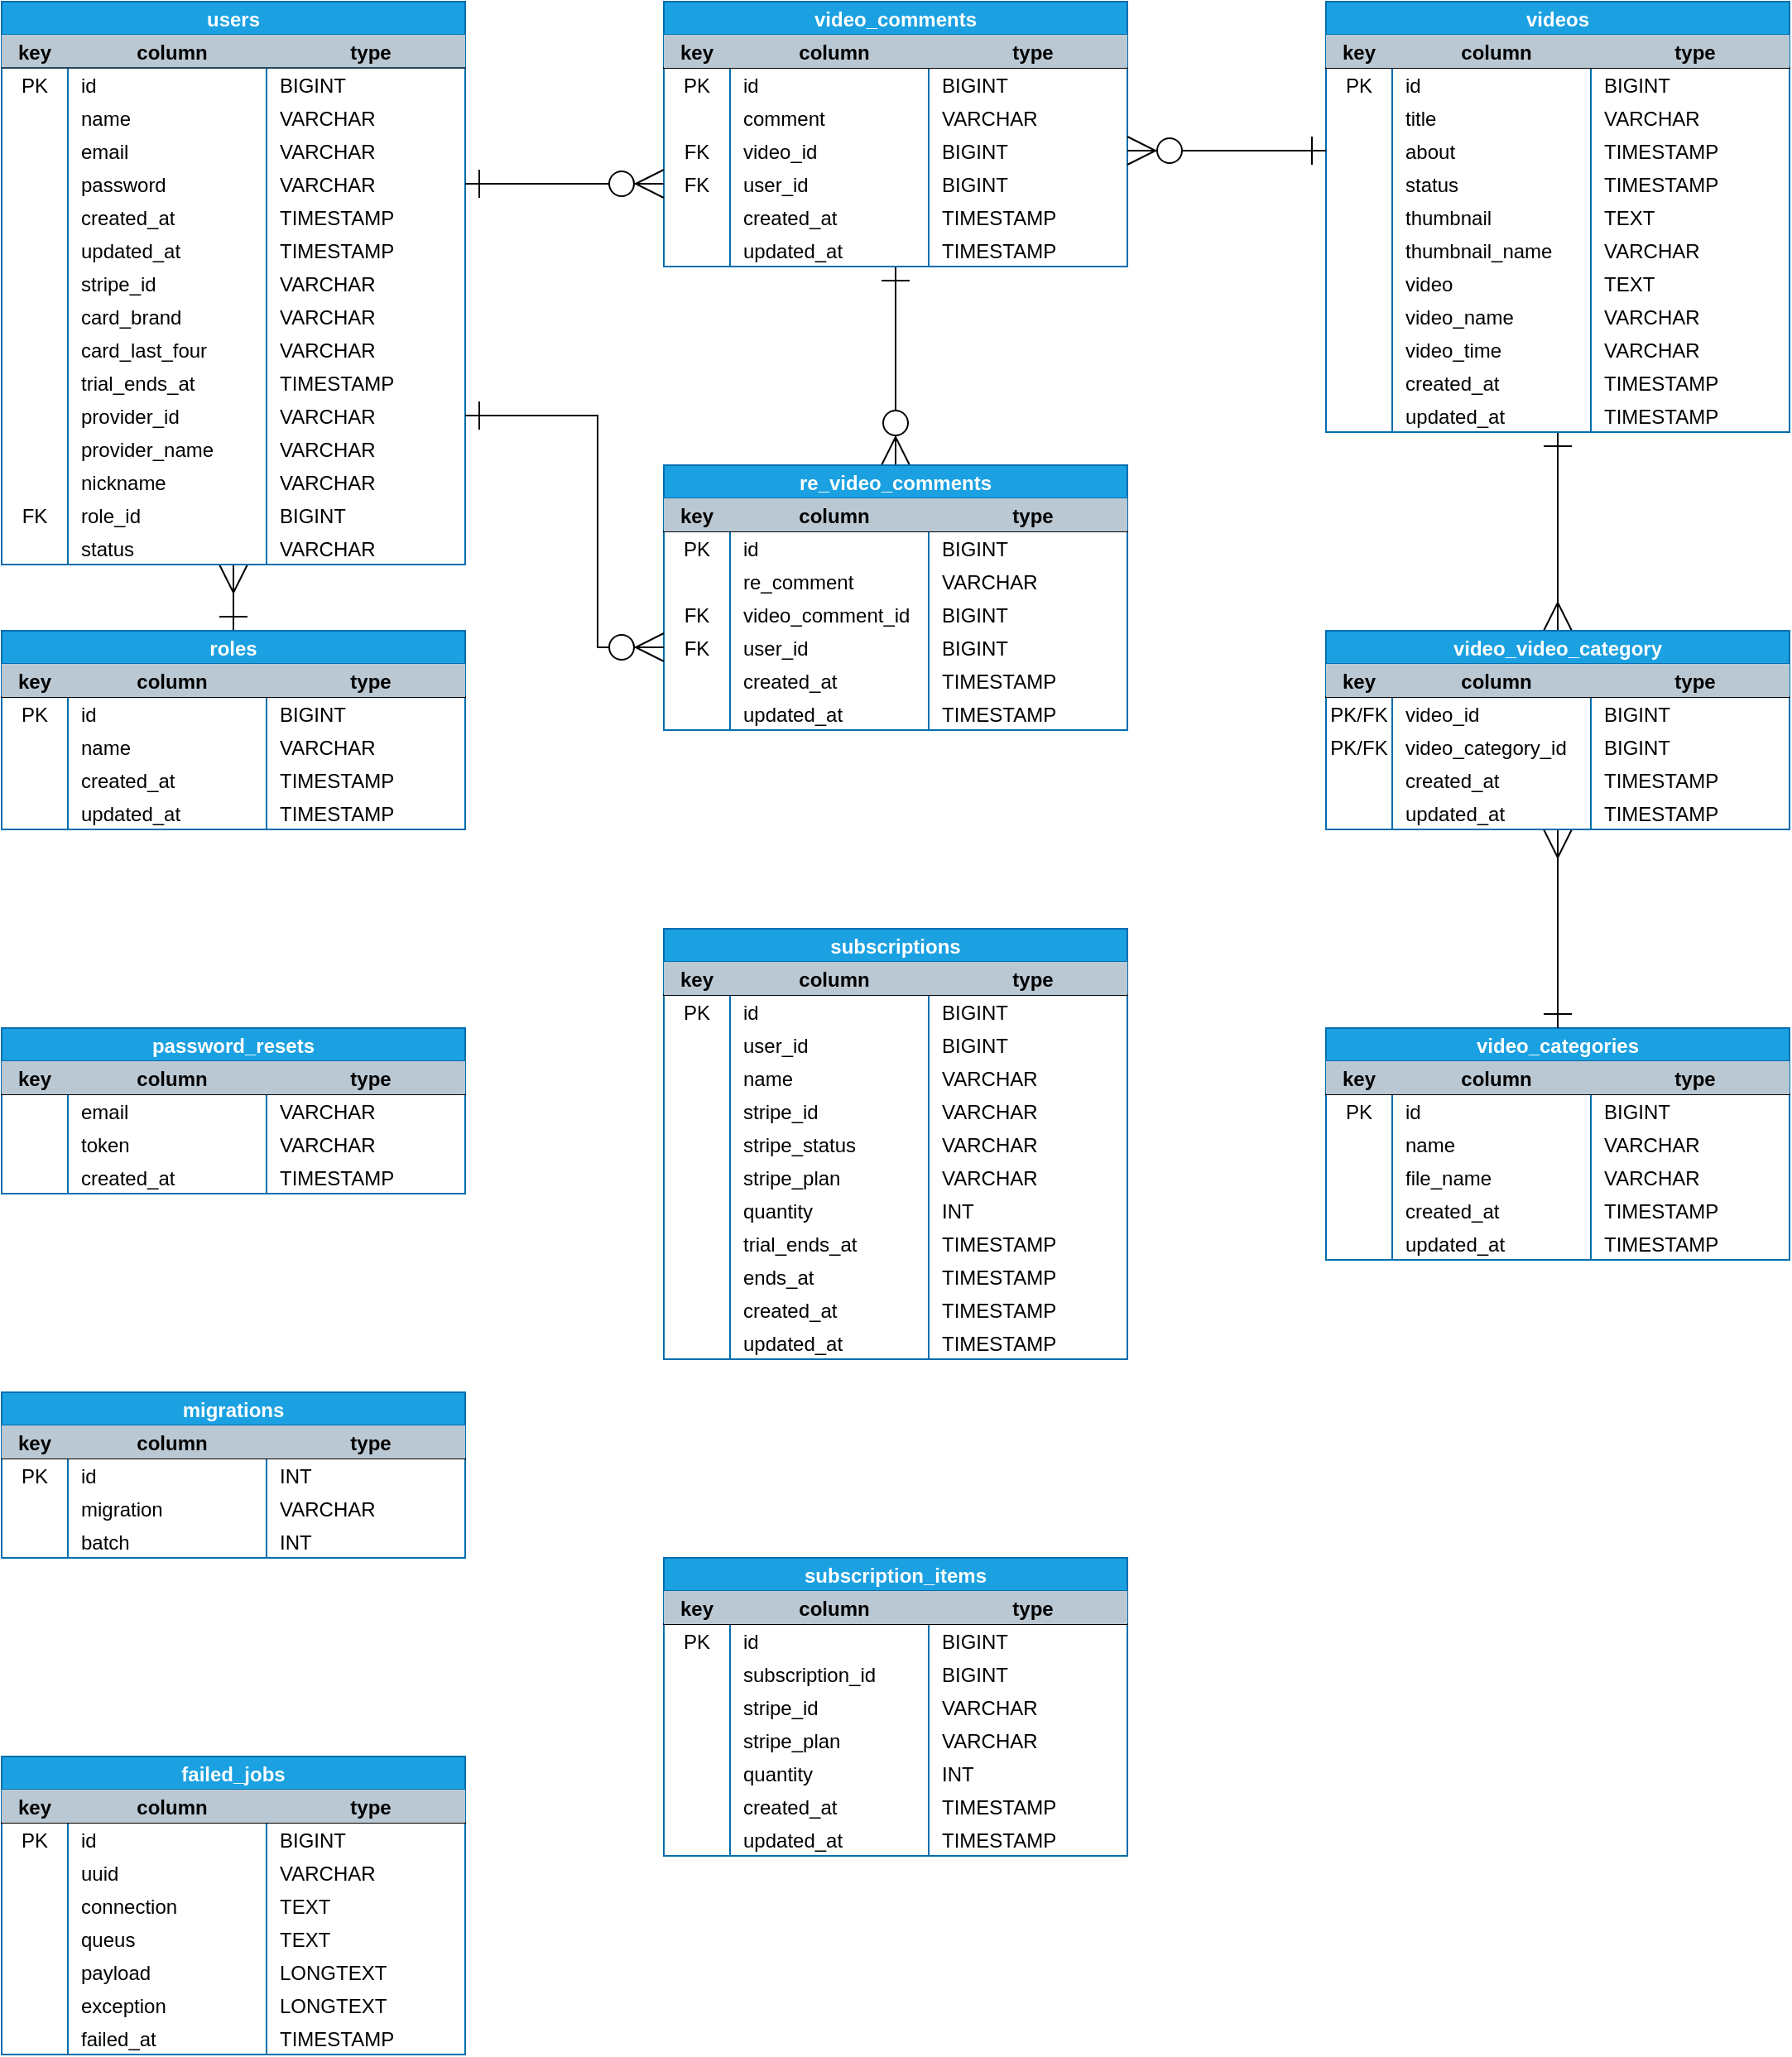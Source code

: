 <mxfile>
    <diagram id="96ka4Kran31oWpzJoLzX" name="ページ1">
        <mxGraphModel dx="1129" dy="593" grid="1" gridSize="10" guides="1" tooltips="1" connect="1" arrows="1" fold="1" page="1" pageScale="1" pageWidth="850" pageHeight="1100" math="0" shadow="0">
            <root>
                <mxCell id="0"/>
                <mxCell id="1" parent="0"/>
                <mxCell id="539" style="edgeStyle=orthogonalEdgeStyle;rounded=0;orthogonalLoop=1;jettySize=auto;html=1;entryX=0.5;entryY=0;entryDx=0;entryDy=0;startSize=15;endArrow=ERone;endFill=0;startArrow=ERmany;startFill=0;endSize=15;" parent="1" source="108" target="318" edge="1">
                    <mxGeometry relative="1" as="geometry"/>
                </mxCell>
                <mxCell id="108" value="users" style="shape=table;startSize=20;container=1;collapsible=1;childLayout=tableLayout;fixedRows=1;rowLines=0;fontStyle=1;align=center;resizeLast=1;fillColor=#1ba1e2;strokeColor=#006EAF;fontColor=#ffffff;" parent="1" vertex="1">
                    <mxGeometry x="40" y="40" width="280" height="340" as="geometry"/>
                </mxCell>
                <mxCell id="301" style="shape=partialRectangle;collapsible=0;dropTarget=0;pointerEvents=0;fillColor=none;top=0;left=0;bottom=0;right=0;points=[[0,0.5],[1,0.5]];portConstraint=eastwest;" parent="108" vertex="1">
                    <mxGeometry y="20" width="280" height="20" as="geometry"/>
                </mxCell>
                <mxCell id="302" value="key" style="shape=partialRectangle;connectable=0;top=0;left=0;bottom=1;right=0;fontStyle=1;overflow=hidden;shadow=0;fillColor=#bac8d3;strokeColor=#23445d;" parent="301" vertex="1">
                    <mxGeometry width="40" height="20" as="geometry"/>
                </mxCell>
                <mxCell id="303" value="column" style="shape=partialRectangle;connectable=0;fillColor=#bac8d3;top=0;left=0;bottom=1;right=0;align=center;spacingLeft=6;fontStyle=1;overflow=hidden;strokeColor=#23445d;" parent="301" vertex="1">
                    <mxGeometry x="40" width="120" height="20" as="geometry"/>
                </mxCell>
                <mxCell id="304" value="type" style="shape=partialRectangle;connectable=0;fillColor=#bac8d3;top=0;left=0;bottom=1;right=0;align=center;spacingLeft=6;fontStyle=1;overflow=hidden;strokeColor=#23445d;" parent="301" vertex="1">
                    <mxGeometry x="160" width="120" height="20" as="geometry"/>
                </mxCell>
                <mxCell id="109" value="" style="shape=partialRectangle;collapsible=0;dropTarget=0;pointerEvents=0;fillColor=none;top=0;left=0;bottom=0;right=0;points=[[0,0.5],[1,0.5]];portConstraint=eastwest;" parent="108" vertex="1">
                    <mxGeometry y="40" width="280" height="20" as="geometry"/>
                </mxCell>
                <mxCell id="110" value="PK" style="shape=partialRectangle;connectable=0;top=0;left=0;bottom=0;right=0;fontStyle=0;overflow=hidden;shadow=0;fillColor=none;" parent="109" vertex="1">
                    <mxGeometry width="40" height="20" as="geometry"/>
                </mxCell>
                <mxCell id="111" value="id" style="shape=partialRectangle;connectable=0;fillColor=none;top=0;left=0;bottom=0;right=0;align=left;spacingLeft=6;fontStyle=0;overflow=hidden;" parent="109" vertex="1">
                    <mxGeometry x="40" width="120" height="20" as="geometry"/>
                </mxCell>
                <mxCell id="199" value="BIGINT" style="shape=partialRectangle;connectable=0;fillColor=none;top=0;left=0;bottom=0;right=0;align=left;spacingLeft=6;fontStyle=0;overflow=hidden;" parent="109" vertex="1">
                    <mxGeometry x="160" width="120" height="20" as="geometry"/>
                </mxCell>
                <mxCell id="112" value="" style="shape=partialRectangle;collapsible=0;dropTarget=0;pointerEvents=0;fillColor=none;top=0;left=0;bottom=0;right=0;points=[[0,0.5],[1,0.5]];portConstraint=eastwest;" parent="108" vertex="1">
                    <mxGeometry y="60" width="280" height="20" as="geometry"/>
                </mxCell>
                <mxCell id="113" value="" style="shape=partialRectangle;connectable=0;fillColor=none;top=0;left=0;bottom=0;right=0;editable=1;overflow=hidden;" parent="112" vertex="1">
                    <mxGeometry width="40" height="20" as="geometry"/>
                </mxCell>
                <mxCell id="114" value="name" style="shape=partialRectangle;connectable=0;fillColor=none;top=0;left=0;bottom=0;right=0;align=left;spacingLeft=6;overflow=hidden;" parent="112" vertex="1">
                    <mxGeometry x="40" width="120" height="20" as="geometry"/>
                </mxCell>
                <mxCell id="200" value="VARCHAR" style="shape=partialRectangle;connectable=0;fillColor=none;top=0;left=0;bottom=0;right=0;align=left;spacingLeft=6;overflow=hidden;" parent="112" vertex="1">
                    <mxGeometry x="160" width="120" height="20" as="geometry"/>
                </mxCell>
                <mxCell id="115" value="" style="shape=partialRectangle;collapsible=0;dropTarget=0;pointerEvents=0;fillColor=none;top=0;left=0;bottom=0;right=0;points=[[0,0.5],[1,0.5]];portConstraint=eastwest;" parent="108" vertex="1">
                    <mxGeometry y="80" width="280" height="20" as="geometry"/>
                </mxCell>
                <mxCell id="116" value="" style="shape=partialRectangle;connectable=0;fillColor=none;top=0;left=0;bottom=0;right=0;editable=1;overflow=hidden;" parent="115" vertex="1">
                    <mxGeometry width="40" height="20" as="geometry"/>
                </mxCell>
                <mxCell id="117" value="email" style="shape=partialRectangle;connectable=0;fillColor=none;top=0;left=0;bottom=0;right=0;align=left;spacingLeft=6;overflow=hidden;" parent="115" vertex="1">
                    <mxGeometry x="40" width="120" height="20" as="geometry"/>
                </mxCell>
                <mxCell id="201" value="VARCHAR" style="shape=partialRectangle;connectable=0;fillColor=none;top=0;left=0;bottom=0;right=0;align=left;spacingLeft=6;overflow=hidden;" parent="115" vertex="1">
                    <mxGeometry x="160" width="120" height="20" as="geometry"/>
                </mxCell>
                <mxCell id="190" style="shape=partialRectangle;collapsible=0;dropTarget=0;pointerEvents=0;fillColor=none;top=0;left=0;bottom=0;right=0;points=[[0,0.5],[1,0.5]];portConstraint=eastwest;" parent="108" vertex="1">
                    <mxGeometry y="100" width="280" height="20" as="geometry"/>
                </mxCell>
                <mxCell id="191" style="shape=partialRectangle;connectable=0;fillColor=none;top=0;left=0;bottom=0;right=0;editable=1;overflow=hidden;" parent="190" vertex="1">
                    <mxGeometry width="40" height="20" as="geometry"/>
                </mxCell>
                <mxCell id="192" value="password" style="shape=partialRectangle;connectable=0;fillColor=none;top=0;left=0;bottom=0;right=0;align=left;spacingLeft=6;overflow=hidden;" parent="190" vertex="1">
                    <mxGeometry x="40" width="120" height="20" as="geometry"/>
                </mxCell>
                <mxCell id="203" value="VARCHAR" style="shape=partialRectangle;connectable=0;fillColor=none;top=0;left=0;bottom=0;right=0;align=left;spacingLeft=6;overflow=hidden;" parent="190" vertex="1">
                    <mxGeometry x="160" width="120" height="20" as="geometry"/>
                </mxCell>
                <mxCell id="243" style="shape=partialRectangle;collapsible=0;dropTarget=0;pointerEvents=0;fillColor=none;top=0;left=0;bottom=0;right=0;points=[[0,0.5],[1,0.5]];portConstraint=eastwest;" parent="108" vertex="1">
                    <mxGeometry y="120" width="280" height="20" as="geometry"/>
                </mxCell>
                <mxCell id="244" style="shape=partialRectangle;connectable=0;fillColor=none;top=0;left=0;bottom=0;right=0;editable=1;overflow=hidden;" parent="243" vertex="1">
                    <mxGeometry width="40" height="20" as="geometry"/>
                </mxCell>
                <mxCell id="245" value="created_at" style="shape=partialRectangle;connectable=0;fillColor=none;top=0;left=0;bottom=0;right=0;align=left;spacingLeft=6;overflow=hidden;" parent="243" vertex="1">
                    <mxGeometry x="40" width="120" height="20" as="geometry"/>
                </mxCell>
                <mxCell id="246" value="TIMESTAMP" style="shape=partialRectangle;connectable=0;fillColor=none;top=0;left=0;bottom=0;right=0;align=left;spacingLeft=6;overflow=hidden;" parent="243" vertex="1">
                    <mxGeometry x="160" width="120" height="20" as="geometry"/>
                </mxCell>
                <mxCell id="239" style="shape=partialRectangle;collapsible=0;dropTarget=0;pointerEvents=0;fillColor=none;top=0;left=0;bottom=0;right=0;points=[[0,0.5],[1,0.5]];portConstraint=eastwest;" parent="108" vertex="1">
                    <mxGeometry y="140" width="280" height="20" as="geometry"/>
                </mxCell>
                <mxCell id="240" style="shape=partialRectangle;connectable=0;fillColor=none;top=0;left=0;bottom=0;right=0;editable=1;overflow=hidden;" parent="239" vertex="1">
                    <mxGeometry width="40" height="20" as="geometry"/>
                </mxCell>
                <mxCell id="241" value="updated_at" style="shape=partialRectangle;connectable=0;fillColor=none;top=0;left=0;bottom=0;right=0;align=left;spacingLeft=6;overflow=hidden;" parent="239" vertex="1">
                    <mxGeometry x="40" width="120" height="20" as="geometry"/>
                </mxCell>
                <mxCell id="242" value="TIMESTAMP" style="shape=partialRectangle;connectable=0;fillColor=none;top=0;left=0;bottom=0;right=0;align=left;spacingLeft=6;overflow=hidden;" parent="239" vertex="1">
                    <mxGeometry x="160" width="120" height="20" as="geometry"/>
                </mxCell>
                <mxCell id="864" style="shape=partialRectangle;collapsible=0;dropTarget=0;pointerEvents=0;fillColor=none;top=0;left=0;bottom=0;right=0;points=[[0,0.5],[1,0.5]];portConstraint=eastwest;" vertex="1" parent="108">
                    <mxGeometry y="160" width="280" height="20" as="geometry"/>
                </mxCell>
                <mxCell id="865" style="shape=partialRectangle;connectable=0;fillColor=none;top=0;left=0;bottom=0;right=0;editable=1;overflow=hidden;" vertex="1" parent="864">
                    <mxGeometry width="40" height="20" as="geometry"/>
                </mxCell>
                <mxCell id="866" value="stripe_id" style="shape=partialRectangle;connectable=0;fillColor=none;top=0;left=0;bottom=0;right=0;align=left;spacingLeft=6;overflow=hidden;" vertex="1" parent="864">
                    <mxGeometry x="40" width="120" height="20" as="geometry"/>
                </mxCell>
                <mxCell id="867" value="VARCHAR" style="shape=partialRectangle;connectable=0;fillColor=none;top=0;left=0;bottom=0;right=0;align=left;spacingLeft=6;overflow=hidden;" vertex="1" parent="864">
                    <mxGeometry x="160" width="120" height="20" as="geometry"/>
                </mxCell>
                <mxCell id="868" style="shape=partialRectangle;collapsible=0;dropTarget=0;pointerEvents=0;fillColor=none;top=0;left=0;bottom=0;right=0;points=[[0,0.5],[1,0.5]];portConstraint=eastwest;" vertex="1" parent="108">
                    <mxGeometry y="180" width="280" height="20" as="geometry"/>
                </mxCell>
                <mxCell id="869" style="shape=partialRectangle;connectable=0;fillColor=none;top=0;left=0;bottom=0;right=0;editable=1;overflow=hidden;" vertex="1" parent="868">
                    <mxGeometry width="40" height="20" as="geometry"/>
                </mxCell>
                <mxCell id="870" value="card_brand" style="shape=partialRectangle;connectable=0;fillColor=none;top=0;left=0;bottom=0;right=0;align=left;spacingLeft=6;overflow=hidden;" vertex="1" parent="868">
                    <mxGeometry x="40" width="120" height="20" as="geometry"/>
                </mxCell>
                <mxCell id="871" value="VARCHAR" style="shape=partialRectangle;connectable=0;fillColor=none;top=0;left=0;bottom=0;right=0;align=left;spacingLeft=6;overflow=hidden;" vertex="1" parent="868">
                    <mxGeometry x="160" width="120" height="20" as="geometry"/>
                </mxCell>
                <mxCell id="872" style="shape=partialRectangle;collapsible=0;dropTarget=0;pointerEvents=0;fillColor=none;top=0;left=0;bottom=0;right=0;points=[[0,0.5],[1,0.5]];portConstraint=eastwest;" vertex="1" parent="108">
                    <mxGeometry y="200" width="280" height="20" as="geometry"/>
                </mxCell>
                <mxCell id="873" style="shape=partialRectangle;connectable=0;fillColor=none;top=0;left=0;bottom=0;right=0;editable=1;overflow=hidden;" vertex="1" parent="872">
                    <mxGeometry width="40" height="20" as="geometry"/>
                </mxCell>
                <mxCell id="874" value="card_last_four" style="shape=partialRectangle;connectable=0;fillColor=none;top=0;left=0;bottom=0;right=0;align=left;spacingLeft=6;overflow=hidden;" vertex="1" parent="872">
                    <mxGeometry x="40" width="120" height="20" as="geometry"/>
                </mxCell>
                <mxCell id="875" value="VARCHAR" style="shape=partialRectangle;connectable=0;fillColor=none;top=0;left=0;bottom=0;right=0;align=left;spacingLeft=6;overflow=hidden;" vertex="1" parent="872">
                    <mxGeometry x="160" width="120" height="20" as="geometry"/>
                </mxCell>
                <mxCell id="876" style="shape=partialRectangle;collapsible=0;dropTarget=0;pointerEvents=0;fillColor=none;top=0;left=0;bottom=0;right=0;points=[[0,0.5],[1,0.5]];portConstraint=eastwest;" vertex="1" parent="108">
                    <mxGeometry y="220" width="280" height="20" as="geometry"/>
                </mxCell>
                <mxCell id="877" style="shape=partialRectangle;connectable=0;fillColor=none;top=0;left=0;bottom=0;right=0;editable=1;overflow=hidden;" vertex="1" parent="876">
                    <mxGeometry width="40" height="20" as="geometry"/>
                </mxCell>
                <mxCell id="878" value="trial_ends_at" style="shape=partialRectangle;connectable=0;fillColor=none;top=0;left=0;bottom=0;right=0;align=left;spacingLeft=6;overflow=hidden;" vertex="1" parent="876">
                    <mxGeometry x="40" width="120" height="20" as="geometry"/>
                </mxCell>
                <mxCell id="879" value="TIMESTAMP" style="shape=partialRectangle;connectable=0;fillColor=none;top=0;left=0;bottom=0;right=0;align=left;spacingLeft=6;overflow=hidden;" vertex="1" parent="876">
                    <mxGeometry x="160" width="120" height="20" as="geometry"/>
                </mxCell>
                <mxCell id="235" style="shape=partialRectangle;collapsible=0;dropTarget=0;pointerEvents=0;fillColor=none;top=0;left=0;bottom=0;right=0;points=[[0,0.5],[1,0.5]];portConstraint=eastwest;" parent="108" vertex="1">
                    <mxGeometry y="240" width="280" height="20" as="geometry"/>
                </mxCell>
                <mxCell id="236" style="shape=partialRectangle;connectable=0;fillColor=none;top=0;left=0;bottom=0;right=0;editable=1;overflow=hidden;" parent="235" vertex="1">
                    <mxGeometry width="40" height="20" as="geometry"/>
                </mxCell>
                <mxCell id="237" value="provider_id" style="shape=partialRectangle;connectable=0;fillColor=none;top=0;left=0;bottom=0;right=0;align=left;spacingLeft=6;overflow=hidden;" parent="235" vertex="1">
                    <mxGeometry x="40" width="120" height="20" as="geometry"/>
                </mxCell>
                <mxCell id="238" value="VARCHAR" style="shape=partialRectangle;connectable=0;fillColor=none;top=0;left=0;bottom=0;right=0;align=left;spacingLeft=6;overflow=hidden;" parent="235" vertex="1">
                    <mxGeometry x="160" width="120" height="20" as="geometry"/>
                </mxCell>
                <mxCell id="231" style="shape=partialRectangle;collapsible=0;dropTarget=0;pointerEvents=0;fillColor=none;top=0;left=0;bottom=0;right=0;points=[[0,0.5],[1,0.5]];portConstraint=eastwest;" parent="108" vertex="1">
                    <mxGeometry y="260" width="280" height="20" as="geometry"/>
                </mxCell>
                <mxCell id="232" style="shape=partialRectangle;connectable=0;fillColor=none;top=0;left=0;bottom=0;right=0;editable=1;overflow=hidden;" parent="231" vertex="1">
                    <mxGeometry width="40" height="20" as="geometry"/>
                </mxCell>
                <mxCell id="233" value="provider_name" style="shape=partialRectangle;connectable=0;fillColor=none;top=0;left=0;bottom=0;right=0;align=left;spacingLeft=6;overflow=hidden;" parent="231" vertex="1">
                    <mxGeometry x="40" width="120" height="20" as="geometry"/>
                </mxCell>
                <mxCell id="234" value="VARCHAR" style="shape=partialRectangle;connectable=0;fillColor=none;top=0;left=0;bottom=0;right=0;align=left;spacingLeft=6;overflow=hidden;" parent="231" vertex="1">
                    <mxGeometry x="160" width="120" height="20" as="geometry"/>
                </mxCell>
                <mxCell id="227" style="shape=partialRectangle;collapsible=0;dropTarget=0;pointerEvents=0;fillColor=none;top=0;left=0;bottom=0;right=0;points=[[0,0.5],[1,0.5]];portConstraint=eastwest;" parent="108" vertex="1">
                    <mxGeometry y="280" width="280" height="20" as="geometry"/>
                </mxCell>
                <mxCell id="228" style="shape=partialRectangle;connectable=0;fillColor=none;top=0;left=0;bottom=0;right=0;editable=1;overflow=hidden;" parent="227" vertex="1">
                    <mxGeometry width="40" height="20" as="geometry"/>
                </mxCell>
                <mxCell id="229" value="nickname" style="shape=partialRectangle;connectable=0;fillColor=none;top=0;left=0;bottom=0;right=0;align=left;spacingLeft=6;overflow=hidden;" parent="227" vertex="1">
                    <mxGeometry x="40" width="120" height="20" as="geometry"/>
                </mxCell>
                <mxCell id="230" value="VARCHAR" style="shape=partialRectangle;connectable=0;fillColor=none;top=0;left=0;bottom=0;right=0;align=left;spacingLeft=6;overflow=hidden;" parent="227" vertex="1">
                    <mxGeometry x="160" width="120" height="20" as="geometry"/>
                </mxCell>
                <mxCell id="251" style="shape=partialRectangle;collapsible=0;dropTarget=0;pointerEvents=0;fillColor=none;top=0;left=0;bottom=0;right=0;points=[[0,0.5],[1,0.5]];portConstraint=eastwest;" parent="108" vertex="1">
                    <mxGeometry y="300" width="280" height="20" as="geometry"/>
                </mxCell>
                <mxCell id="252" value="FK" style="shape=partialRectangle;connectable=0;fillColor=none;top=0;left=0;bottom=0;right=0;editable=1;overflow=hidden;fontStyle=0" parent="251" vertex="1">
                    <mxGeometry width="40" height="20" as="geometry"/>
                </mxCell>
                <mxCell id="253" value="role_id" style="shape=partialRectangle;connectable=0;fillColor=none;top=0;left=0;bottom=0;right=0;align=left;spacingLeft=6;overflow=hidden;" parent="251" vertex="1">
                    <mxGeometry x="40" width="120" height="20" as="geometry"/>
                </mxCell>
                <mxCell id="254" value="BIGINT" style="shape=partialRectangle;connectable=0;fillColor=none;top=0;left=0;bottom=0;right=0;align=left;spacingLeft=6;overflow=hidden;" parent="251" vertex="1">
                    <mxGeometry x="160" width="120" height="20" as="geometry"/>
                </mxCell>
                <mxCell id="259" style="shape=partialRectangle;collapsible=0;dropTarget=0;pointerEvents=0;fillColor=none;top=0;left=0;bottom=0;right=0;points=[[0,0.5],[1,0.5]];portConstraint=eastwest;" parent="108" vertex="1">
                    <mxGeometry y="320" width="280" height="20" as="geometry"/>
                </mxCell>
                <mxCell id="260" style="shape=partialRectangle;connectable=0;fillColor=none;top=0;left=0;bottom=0;right=0;editable=1;overflow=hidden;" parent="259" vertex="1">
                    <mxGeometry width="40" height="20" as="geometry"/>
                </mxCell>
                <mxCell id="261" value="status" style="shape=partialRectangle;connectable=0;fillColor=none;top=0;left=0;bottom=0;right=0;align=left;spacingLeft=6;overflow=hidden;" parent="259" vertex="1">
                    <mxGeometry x="40" width="120" height="20" as="geometry"/>
                </mxCell>
                <mxCell id="262" value="VARCHAR" style="shape=partialRectangle;connectable=0;fillColor=none;top=0;left=0;bottom=0;right=0;align=left;spacingLeft=6;overflow=hidden;" parent="259" vertex="1">
                    <mxGeometry x="160" width="120" height="20" as="geometry"/>
                </mxCell>
                <mxCell id="318" value="roles" style="shape=table;startSize=20;container=1;collapsible=1;childLayout=tableLayout;fixedRows=1;rowLines=0;fontStyle=1;align=center;resizeLast=1;fillColor=#1ba1e2;strokeColor=#006EAF;fontColor=#ffffff;" parent="1" vertex="1">
                    <mxGeometry x="40" y="420" width="280" height="120" as="geometry"/>
                </mxCell>
                <mxCell id="331" style="shape=partialRectangle;collapsible=0;dropTarget=0;pointerEvents=0;fillColor=none;top=0;left=0;bottom=1;right=0;points=[[0,0.5],[1,0.5]];portConstraint=eastwest;" parent="318" vertex="1">
                    <mxGeometry y="20" width="280" height="20" as="geometry"/>
                </mxCell>
                <mxCell id="332" value="key" style="shape=partialRectangle;connectable=0;fillColor=#bac8d3;top=0;left=0;bottom=0;right=0;fontStyle=1;overflow=hidden;align=center;strokeColor=#23445d;" parent="331" vertex="1">
                    <mxGeometry width="40" height="20" as="geometry"/>
                </mxCell>
                <mxCell id="333" value="column" style="shape=partialRectangle;connectable=0;fillColor=#bac8d3;top=0;left=0;bottom=0;right=0;align=center;spacingLeft=6;fontStyle=1;overflow=hidden;strokeColor=#23445d;" parent="331" vertex="1">
                    <mxGeometry x="40" width="120" height="20" as="geometry"/>
                </mxCell>
                <mxCell id="337" value="type" style="shape=partialRectangle;connectable=0;fillColor=#bac8d3;top=0;left=0;bottom=0;right=0;align=center;spacingLeft=6;fontStyle=1;overflow=hidden;strokeColor=#23445d;" parent="331" vertex="1">
                    <mxGeometry x="160" width="120" height="20" as="geometry"/>
                </mxCell>
                <mxCell id="319" value="" style="shape=partialRectangle;collapsible=0;dropTarget=0;pointerEvents=0;fillColor=none;top=0;left=0;bottom=0;right=0;points=[[0,0.5],[1,0.5]];portConstraint=eastwest;" parent="318" vertex="1">
                    <mxGeometry y="40" width="280" height="20" as="geometry"/>
                </mxCell>
                <mxCell id="320" value="PK" style="shape=partialRectangle;connectable=0;fillColor=none;top=0;left=0;bottom=0;right=0;fontStyle=0;overflow=hidden;" parent="319" vertex="1">
                    <mxGeometry width="40" height="20" as="geometry"/>
                </mxCell>
                <mxCell id="321" value="id" style="shape=partialRectangle;connectable=0;fillColor=none;top=0;left=0;bottom=0;right=0;align=left;spacingLeft=6;fontStyle=0;overflow=hidden;" parent="319" vertex="1">
                    <mxGeometry x="40" width="120" height="20" as="geometry"/>
                </mxCell>
                <mxCell id="338" value="BIGINT" style="shape=partialRectangle;connectable=0;fillColor=none;top=0;left=0;bottom=0;right=0;align=left;spacingLeft=6;fontStyle=0;overflow=hidden;" parent="319" vertex="1">
                    <mxGeometry x="160" width="120" height="20" as="geometry"/>
                </mxCell>
                <mxCell id="322" value="" style="shape=partialRectangle;collapsible=0;dropTarget=0;pointerEvents=0;fillColor=none;top=0;left=0;bottom=0;right=0;points=[[0,0.5],[1,0.5]];portConstraint=eastwest;" parent="318" vertex="1">
                    <mxGeometry y="60" width="280" height="20" as="geometry"/>
                </mxCell>
                <mxCell id="323" value="" style="shape=partialRectangle;connectable=0;fillColor=none;top=0;left=0;bottom=0;right=0;editable=1;overflow=hidden;" parent="322" vertex="1">
                    <mxGeometry width="40" height="20" as="geometry"/>
                </mxCell>
                <mxCell id="324" value="name" style="shape=partialRectangle;connectable=0;fillColor=none;top=0;left=0;bottom=0;right=0;align=left;spacingLeft=6;overflow=hidden;" parent="322" vertex="1">
                    <mxGeometry x="40" width="120" height="20" as="geometry"/>
                </mxCell>
                <mxCell id="339" value="VARCHAR" style="shape=partialRectangle;connectable=0;fillColor=none;top=0;left=0;bottom=0;right=0;align=left;spacingLeft=6;overflow=hidden;" parent="322" vertex="1">
                    <mxGeometry x="160" width="120" height="20" as="geometry"/>
                </mxCell>
                <mxCell id="325" value="" style="shape=partialRectangle;collapsible=0;dropTarget=0;pointerEvents=0;fillColor=none;top=0;left=0;bottom=0;right=0;points=[[0,0.5],[1,0.5]];portConstraint=eastwest;" parent="318" vertex="1">
                    <mxGeometry y="80" width="280" height="20" as="geometry"/>
                </mxCell>
                <mxCell id="326" value="" style="shape=partialRectangle;connectable=0;fillColor=none;top=0;left=0;bottom=0;right=0;editable=1;overflow=hidden;" parent="325" vertex="1">
                    <mxGeometry width="40" height="20" as="geometry"/>
                </mxCell>
                <mxCell id="327" value="created_at" style="shape=partialRectangle;connectable=0;fillColor=none;top=0;left=0;bottom=0;right=0;align=left;spacingLeft=6;overflow=hidden;" parent="325" vertex="1">
                    <mxGeometry x="40" width="120" height="20" as="geometry"/>
                </mxCell>
                <mxCell id="340" value="TIMESTAMP" style="shape=partialRectangle;connectable=0;fillColor=none;top=0;left=0;bottom=0;right=0;align=left;spacingLeft=6;overflow=hidden;" parent="325" vertex="1">
                    <mxGeometry x="160" width="120" height="20" as="geometry"/>
                </mxCell>
                <mxCell id="328" value="" style="shape=partialRectangle;collapsible=0;dropTarget=0;pointerEvents=0;fillColor=none;top=0;left=0;bottom=0;right=0;points=[[0,0.5],[1,0.5]];portConstraint=eastwest;" parent="318" vertex="1">
                    <mxGeometry y="100" width="280" height="20" as="geometry"/>
                </mxCell>
                <mxCell id="329" value="" style="shape=partialRectangle;connectable=0;fillColor=none;top=0;left=0;bottom=0;right=0;editable=1;overflow=hidden;" parent="328" vertex="1">
                    <mxGeometry width="40" height="20" as="geometry"/>
                </mxCell>
                <mxCell id="330" value="updated_at" style="shape=partialRectangle;connectable=0;fillColor=none;top=0;left=0;bottom=0;right=0;align=left;spacingLeft=6;overflow=hidden;" parent="328" vertex="1">
                    <mxGeometry x="40" width="120" height="20" as="geometry"/>
                </mxCell>
                <mxCell id="341" value="TIMESTAMP" style="shape=partialRectangle;connectable=0;fillColor=none;top=0;left=0;bottom=0;right=0;align=left;spacingLeft=6;overflow=hidden;" parent="328" vertex="1">
                    <mxGeometry x="160" width="120" height="20" as="geometry"/>
                </mxCell>
                <mxCell id="800" style="edgeStyle=orthogonalEdgeStyle;rounded=0;orthogonalLoop=1;jettySize=auto;html=1;startArrow=ERmany;startFill=0;startSize=15;endArrow=ERone;endFill=0;endSize=15;exitX=0.5;exitY=0;exitDx=0;exitDy=0;" parent="1" source="660" target="540" edge="1">
                    <mxGeometry relative="1" as="geometry"/>
                </mxCell>
                <mxCell id="540" value="videos" style="shape=table;startSize=20;container=1;collapsible=1;childLayout=tableLayout;fixedRows=1;rowLines=0;fontStyle=1;align=center;resizeLast=1;fillColor=#1ba1e2;strokeColor=#006EAF;fontColor=#ffffff;" parent="1" vertex="1">
                    <mxGeometry x="840" y="40" width="280" height="260" as="geometry"/>
                </mxCell>
                <mxCell id="541" style="shape=partialRectangle;collapsible=0;dropTarget=0;pointerEvents=0;fillColor=none;top=0;left=0;bottom=1;right=0;points=[[0,0.5],[1,0.5]];portConstraint=eastwest;" parent="540" vertex="1">
                    <mxGeometry y="20" width="280" height="20" as="geometry"/>
                </mxCell>
                <mxCell id="542" value="key" style="shape=partialRectangle;connectable=0;fillColor=#bac8d3;top=0;left=0;bottom=0;right=0;fontStyle=1;overflow=hidden;align=center;strokeColor=#23445d;" parent="541" vertex="1">
                    <mxGeometry width="40" height="20" as="geometry"/>
                </mxCell>
                <mxCell id="543" value="column" style="shape=partialRectangle;connectable=0;fillColor=#bac8d3;top=0;left=0;bottom=0;right=0;align=center;spacingLeft=6;fontStyle=1;overflow=hidden;strokeColor=#23445d;" parent="541" vertex="1">
                    <mxGeometry x="40" width="120" height="20" as="geometry"/>
                </mxCell>
                <mxCell id="544" value="type" style="shape=partialRectangle;connectable=0;fillColor=#bac8d3;top=0;left=0;bottom=0;right=0;align=center;spacingLeft=6;fontStyle=1;overflow=hidden;strokeColor=#23445d;" parent="541" vertex="1">
                    <mxGeometry x="160" width="120" height="20" as="geometry"/>
                </mxCell>
                <mxCell id="545" value="" style="shape=partialRectangle;collapsible=0;dropTarget=0;pointerEvents=0;fillColor=none;top=0;left=0;bottom=0;right=0;points=[[0,0.5],[1,0.5]];portConstraint=eastwest;" parent="540" vertex="1">
                    <mxGeometry y="40" width="280" height="20" as="geometry"/>
                </mxCell>
                <mxCell id="546" value="PK" style="shape=partialRectangle;connectable=0;fillColor=none;top=0;left=0;bottom=0;right=0;fontStyle=0;overflow=hidden;" parent="545" vertex="1">
                    <mxGeometry width="40" height="20" as="geometry"/>
                </mxCell>
                <mxCell id="547" value="id" style="shape=partialRectangle;connectable=0;fillColor=none;top=0;left=0;bottom=0;right=0;align=left;spacingLeft=6;fontStyle=0;overflow=hidden;" parent="545" vertex="1">
                    <mxGeometry x="40" width="120" height="20" as="geometry"/>
                </mxCell>
                <mxCell id="548" value="BIGINT" style="shape=partialRectangle;connectable=0;fillColor=none;top=0;left=0;bottom=0;right=0;align=left;spacingLeft=6;fontStyle=0;overflow=hidden;" parent="545" vertex="1">
                    <mxGeometry x="160" width="120" height="20" as="geometry"/>
                </mxCell>
                <mxCell id="549" value="" style="shape=partialRectangle;collapsible=0;dropTarget=0;pointerEvents=0;fillColor=none;top=0;left=0;bottom=0;right=0;points=[[0,0.5],[1,0.5]];portConstraint=eastwest;" parent="540" vertex="1">
                    <mxGeometry y="60" width="280" height="20" as="geometry"/>
                </mxCell>
                <mxCell id="550" value="" style="shape=partialRectangle;connectable=0;fillColor=none;top=0;left=0;bottom=0;right=0;editable=1;overflow=hidden;" parent="549" vertex="1">
                    <mxGeometry width="40" height="20" as="geometry"/>
                </mxCell>
                <mxCell id="551" value="title" style="shape=partialRectangle;connectable=0;fillColor=none;top=0;left=0;bottom=0;right=0;align=left;spacingLeft=6;overflow=hidden;" parent="549" vertex="1">
                    <mxGeometry x="40" width="120" height="20" as="geometry"/>
                </mxCell>
                <mxCell id="552" value="VARCHAR" style="shape=partialRectangle;connectable=0;fillColor=none;top=0;left=0;bottom=0;right=0;align=left;spacingLeft=6;overflow=hidden;" parent="549" vertex="1">
                    <mxGeometry x="160" width="120" height="20" as="geometry"/>
                </mxCell>
                <mxCell id="553" value="" style="shape=partialRectangle;collapsible=0;dropTarget=0;pointerEvents=0;fillColor=none;top=0;left=0;bottom=0;right=0;points=[[0,0.5],[1,0.5]];portConstraint=eastwest;" parent="540" vertex="1">
                    <mxGeometry y="80" width="280" height="20" as="geometry"/>
                </mxCell>
                <mxCell id="554" value="" style="shape=partialRectangle;connectable=0;fillColor=none;top=0;left=0;bottom=0;right=0;editable=1;overflow=hidden;" parent="553" vertex="1">
                    <mxGeometry width="40" height="20" as="geometry"/>
                </mxCell>
                <mxCell id="555" value="about" style="shape=partialRectangle;connectable=0;fillColor=none;top=0;left=0;bottom=0;right=0;align=left;spacingLeft=6;overflow=hidden;" parent="553" vertex="1">
                    <mxGeometry x="40" width="120" height="20" as="geometry"/>
                </mxCell>
                <mxCell id="556" value="TIMESTAMP" style="shape=partialRectangle;connectable=0;fillColor=none;top=0;left=0;bottom=0;right=0;align=left;spacingLeft=6;overflow=hidden;" parent="553" vertex="1">
                    <mxGeometry x="160" width="120" height="20" as="geometry"/>
                </mxCell>
                <mxCell id="557" value="" style="shape=partialRectangle;collapsible=0;dropTarget=0;pointerEvents=0;fillColor=none;top=0;left=0;bottom=0;right=0;points=[[0,0.5],[1,0.5]];portConstraint=eastwest;" parent="540" vertex="1">
                    <mxGeometry y="100" width="280" height="20" as="geometry"/>
                </mxCell>
                <mxCell id="558" value="" style="shape=partialRectangle;connectable=0;fillColor=none;top=0;left=0;bottom=0;right=0;editable=1;overflow=hidden;" parent="557" vertex="1">
                    <mxGeometry width="40" height="20" as="geometry"/>
                </mxCell>
                <mxCell id="559" value="status" style="shape=partialRectangle;connectable=0;fillColor=none;top=0;left=0;bottom=0;right=0;align=left;spacingLeft=6;overflow=hidden;" parent="557" vertex="1">
                    <mxGeometry x="40" width="120" height="20" as="geometry"/>
                </mxCell>
                <mxCell id="560" value="TIMESTAMP" style="shape=partialRectangle;connectable=0;fillColor=none;top=0;left=0;bottom=0;right=0;align=left;spacingLeft=6;overflow=hidden;" parent="557" vertex="1">
                    <mxGeometry x="160" width="120" height="20" as="geometry"/>
                </mxCell>
                <mxCell id="565" style="shape=partialRectangle;collapsible=0;dropTarget=0;pointerEvents=0;fillColor=none;top=0;left=0;bottom=0;right=0;points=[[0,0.5],[1,0.5]];portConstraint=eastwest;" parent="540" vertex="1">
                    <mxGeometry y="120" width="280" height="20" as="geometry"/>
                </mxCell>
                <mxCell id="566" style="shape=partialRectangle;connectable=0;fillColor=none;top=0;left=0;bottom=0;right=0;editable=1;overflow=hidden;" parent="565" vertex="1">
                    <mxGeometry width="40" height="20" as="geometry"/>
                </mxCell>
                <mxCell id="567" value="thumbnail" style="shape=partialRectangle;connectable=0;fillColor=none;top=0;left=0;bottom=0;right=0;align=left;spacingLeft=6;overflow=hidden;" parent="565" vertex="1">
                    <mxGeometry x="40" width="120" height="20" as="geometry"/>
                </mxCell>
                <mxCell id="568" value="TEXT" style="shape=partialRectangle;connectable=0;fillColor=none;top=0;left=0;bottom=0;right=0;align=left;spacingLeft=6;overflow=hidden;" parent="565" vertex="1">
                    <mxGeometry x="160" width="120" height="20" as="geometry"/>
                </mxCell>
                <mxCell id="569" style="shape=partialRectangle;collapsible=0;dropTarget=0;pointerEvents=0;fillColor=none;top=0;left=0;bottom=0;right=0;points=[[0,0.5],[1,0.5]];portConstraint=eastwest;" parent="540" vertex="1">
                    <mxGeometry y="140" width="280" height="20" as="geometry"/>
                </mxCell>
                <mxCell id="570" style="shape=partialRectangle;connectable=0;fillColor=none;top=0;left=0;bottom=0;right=0;editable=1;overflow=hidden;" parent="569" vertex="1">
                    <mxGeometry width="40" height="20" as="geometry"/>
                </mxCell>
                <mxCell id="571" value="thumbnail_name" style="shape=partialRectangle;connectable=0;fillColor=none;top=0;left=0;bottom=0;right=0;align=left;spacingLeft=6;overflow=hidden;" parent="569" vertex="1">
                    <mxGeometry x="40" width="120" height="20" as="geometry"/>
                </mxCell>
                <mxCell id="572" value="VARCHAR" style="shape=partialRectangle;connectable=0;fillColor=none;top=0;left=0;bottom=0;right=0;align=left;spacingLeft=6;overflow=hidden;" parent="569" vertex="1">
                    <mxGeometry x="160" width="120" height="20" as="geometry"/>
                </mxCell>
                <mxCell id="573" style="shape=partialRectangle;collapsible=0;dropTarget=0;pointerEvents=0;fillColor=none;top=0;left=0;bottom=0;right=0;points=[[0,0.5],[1,0.5]];portConstraint=eastwest;" parent="540" vertex="1">
                    <mxGeometry y="160" width="280" height="20" as="geometry"/>
                </mxCell>
                <mxCell id="574" style="shape=partialRectangle;connectable=0;fillColor=none;top=0;left=0;bottom=0;right=0;editable=1;overflow=hidden;" parent="573" vertex="1">
                    <mxGeometry width="40" height="20" as="geometry"/>
                </mxCell>
                <mxCell id="575" value="video" style="shape=partialRectangle;connectable=0;fillColor=none;top=0;left=0;bottom=0;right=0;align=left;spacingLeft=6;overflow=hidden;" parent="573" vertex="1">
                    <mxGeometry x="40" width="120" height="20" as="geometry"/>
                </mxCell>
                <mxCell id="576" value="TEXT" style="shape=partialRectangle;connectable=0;fillColor=none;top=0;left=0;bottom=0;right=0;align=left;spacingLeft=6;overflow=hidden;" parent="573" vertex="1">
                    <mxGeometry x="160" width="120" height="20" as="geometry"/>
                </mxCell>
                <mxCell id="577" style="shape=partialRectangle;collapsible=0;dropTarget=0;pointerEvents=0;fillColor=none;top=0;left=0;bottom=0;right=0;points=[[0,0.5],[1,0.5]];portConstraint=eastwest;" parent="540" vertex="1">
                    <mxGeometry y="180" width="280" height="20" as="geometry"/>
                </mxCell>
                <mxCell id="578" style="shape=partialRectangle;connectable=0;fillColor=none;top=0;left=0;bottom=0;right=0;editable=1;overflow=hidden;" parent="577" vertex="1">
                    <mxGeometry width="40" height="20" as="geometry"/>
                </mxCell>
                <mxCell id="579" value="video_name" style="shape=partialRectangle;connectable=0;fillColor=none;top=0;left=0;bottom=0;right=0;align=left;spacingLeft=6;overflow=hidden;" parent="577" vertex="1">
                    <mxGeometry x="40" width="120" height="20" as="geometry"/>
                </mxCell>
                <mxCell id="580" value="VARCHAR" style="shape=partialRectangle;connectable=0;fillColor=none;top=0;left=0;bottom=0;right=0;align=left;spacingLeft=6;overflow=hidden;" parent="577" vertex="1">
                    <mxGeometry x="160" width="120" height="20" as="geometry"/>
                </mxCell>
                <mxCell id="581" style="shape=partialRectangle;collapsible=0;dropTarget=0;pointerEvents=0;fillColor=none;top=0;left=0;bottom=0;right=0;points=[[0,0.5],[1,0.5]];portConstraint=eastwest;" parent="540" vertex="1">
                    <mxGeometry y="200" width="280" height="20" as="geometry"/>
                </mxCell>
                <mxCell id="582" style="shape=partialRectangle;connectable=0;fillColor=none;top=0;left=0;bottom=0;right=0;editable=1;overflow=hidden;" parent="581" vertex="1">
                    <mxGeometry width="40" height="20" as="geometry"/>
                </mxCell>
                <mxCell id="583" value="video_time" style="shape=partialRectangle;connectable=0;fillColor=none;top=0;left=0;bottom=0;right=0;align=left;spacingLeft=6;overflow=hidden;" parent="581" vertex="1">
                    <mxGeometry x="40" width="120" height="20" as="geometry"/>
                </mxCell>
                <mxCell id="584" value="VARCHAR" style="shape=partialRectangle;connectable=0;fillColor=none;top=0;left=0;bottom=0;right=0;align=left;spacingLeft=6;overflow=hidden;" parent="581" vertex="1">
                    <mxGeometry x="160" width="120" height="20" as="geometry"/>
                </mxCell>
                <mxCell id="585" style="shape=partialRectangle;collapsible=0;dropTarget=0;pointerEvents=0;fillColor=none;top=0;left=0;bottom=0;right=0;points=[[0,0.5],[1,0.5]];portConstraint=eastwest;" parent="540" vertex="1">
                    <mxGeometry y="220" width="280" height="20" as="geometry"/>
                </mxCell>
                <mxCell id="586" style="shape=partialRectangle;connectable=0;fillColor=none;top=0;left=0;bottom=0;right=0;editable=1;overflow=hidden;" parent="585" vertex="1">
                    <mxGeometry width="40" height="20" as="geometry"/>
                </mxCell>
                <mxCell id="587" value="created_at" style="shape=partialRectangle;connectable=0;fillColor=none;top=0;left=0;bottom=0;right=0;align=left;spacingLeft=6;overflow=hidden;" parent="585" vertex="1">
                    <mxGeometry x="40" width="120" height="20" as="geometry"/>
                </mxCell>
                <mxCell id="588" value="TIMESTAMP" style="shape=partialRectangle;connectable=0;fillColor=none;top=0;left=0;bottom=0;right=0;align=left;spacingLeft=6;overflow=hidden;" parent="585" vertex="1">
                    <mxGeometry x="160" width="120" height="20" as="geometry"/>
                </mxCell>
                <mxCell id="589" style="shape=partialRectangle;collapsible=0;dropTarget=0;pointerEvents=0;fillColor=none;top=0;left=0;bottom=0;right=0;points=[[0,0.5],[1,0.5]];portConstraint=eastwest;" parent="540" vertex="1">
                    <mxGeometry y="240" width="280" height="20" as="geometry"/>
                </mxCell>
                <mxCell id="590" style="shape=partialRectangle;connectable=0;fillColor=none;top=0;left=0;bottom=0;right=0;editable=1;overflow=hidden;" parent="589" vertex="1">
                    <mxGeometry width="40" height="20" as="geometry"/>
                </mxCell>
                <mxCell id="591" value="updated_at" style="shape=partialRectangle;connectable=0;fillColor=none;top=0;left=0;bottom=0;right=0;align=left;spacingLeft=6;overflow=hidden;" parent="589" vertex="1">
                    <mxGeometry x="40" width="120" height="20" as="geometry"/>
                </mxCell>
                <mxCell id="592" value="TIMESTAMP" style="shape=partialRectangle;connectable=0;fillColor=none;top=0;left=0;bottom=0;right=0;align=left;spacingLeft=6;overflow=hidden;" parent="589" vertex="1">
                    <mxGeometry x="160" width="120" height="20" as="geometry"/>
                </mxCell>
                <mxCell id="610" value="video_categories" style="shape=table;startSize=20;container=1;collapsible=1;childLayout=tableLayout;fixedRows=1;rowLines=0;fontStyle=1;align=center;resizeLast=1;fillColor=#1ba1e2;strokeColor=#006EAF;fontColor=#ffffff;" parent="1" vertex="1">
                    <mxGeometry x="840" y="660" width="280" height="140" as="geometry"/>
                </mxCell>
                <mxCell id="611" style="shape=partialRectangle;collapsible=0;dropTarget=0;pointerEvents=0;fillColor=none;top=0;left=0;bottom=1;right=0;points=[[0,0.5],[1,0.5]];portConstraint=eastwest;" parent="610" vertex="1">
                    <mxGeometry y="20" width="280" height="20" as="geometry"/>
                </mxCell>
                <mxCell id="612" value="key" style="shape=partialRectangle;connectable=0;fillColor=#bac8d3;top=0;left=0;bottom=0;right=0;fontStyle=1;overflow=hidden;align=center;strokeColor=#23445d;" parent="611" vertex="1">
                    <mxGeometry width="40" height="20" as="geometry"/>
                </mxCell>
                <mxCell id="613" value="column" style="shape=partialRectangle;connectable=0;fillColor=#bac8d3;top=0;left=0;bottom=0;right=0;align=center;spacingLeft=6;fontStyle=1;overflow=hidden;strokeColor=#23445d;" parent="611" vertex="1">
                    <mxGeometry x="40" width="120" height="20" as="geometry"/>
                </mxCell>
                <mxCell id="614" value="type" style="shape=partialRectangle;connectable=0;fillColor=#bac8d3;top=0;left=0;bottom=0;right=0;align=center;spacingLeft=6;fontStyle=1;overflow=hidden;strokeColor=#23445d;" parent="611" vertex="1">
                    <mxGeometry x="160" width="120" height="20" as="geometry"/>
                </mxCell>
                <mxCell id="615" value="" style="shape=partialRectangle;collapsible=0;dropTarget=0;pointerEvents=0;fillColor=none;top=0;left=0;bottom=0;right=0;points=[[0,0.5],[1,0.5]];portConstraint=eastwest;" parent="610" vertex="1">
                    <mxGeometry y="40" width="280" height="20" as="geometry"/>
                </mxCell>
                <mxCell id="616" value="PK" style="shape=partialRectangle;connectable=0;fillColor=none;top=0;left=0;bottom=0;right=0;fontStyle=0;overflow=hidden;" parent="615" vertex="1">
                    <mxGeometry width="40" height="20" as="geometry"/>
                </mxCell>
                <mxCell id="617" value="id" style="shape=partialRectangle;connectable=0;fillColor=none;top=0;left=0;bottom=0;right=0;align=left;spacingLeft=6;fontStyle=0;overflow=hidden;" parent="615" vertex="1">
                    <mxGeometry x="40" width="120" height="20" as="geometry"/>
                </mxCell>
                <mxCell id="618" value="BIGINT" style="shape=partialRectangle;connectable=0;fillColor=none;top=0;left=0;bottom=0;right=0;align=left;spacingLeft=6;fontStyle=0;overflow=hidden;" parent="615" vertex="1">
                    <mxGeometry x="160" width="120" height="20" as="geometry"/>
                </mxCell>
                <mxCell id="619" value="" style="shape=partialRectangle;collapsible=0;dropTarget=0;pointerEvents=0;fillColor=none;top=0;left=0;bottom=0;right=0;points=[[0,0.5],[1,0.5]];portConstraint=eastwest;" parent="610" vertex="1">
                    <mxGeometry y="60" width="280" height="20" as="geometry"/>
                </mxCell>
                <mxCell id="620" value="" style="shape=partialRectangle;connectable=0;fillColor=none;top=0;left=0;bottom=0;right=0;editable=1;overflow=hidden;" parent="619" vertex="1">
                    <mxGeometry width="40" height="20" as="geometry"/>
                </mxCell>
                <mxCell id="621" value="name" style="shape=partialRectangle;connectable=0;fillColor=none;top=0;left=0;bottom=0;right=0;align=left;spacingLeft=6;overflow=hidden;" parent="619" vertex="1">
                    <mxGeometry x="40" width="120" height="20" as="geometry"/>
                </mxCell>
                <mxCell id="622" value="VARCHAR" style="shape=partialRectangle;connectable=0;fillColor=none;top=0;left=0;bottom=0;right=0;align=left;spacingLeft=6;overflow=hidden;" parent="619" vertex="1">
                    <mxGeometry x="160" width="120" height="20" as="geometry"/>
                </mxCell>
                <mxCell id="656" style="shape=partialRectangle;collapsible=0;dropTarget=0;pointerEvents=0;fillColor=none;top=0;left=0;bottom=0;right=0;points=[[0,0.5],[1,0.5]];portConstraint=eastwest;" parent="610" vertex="1">
                    <mxGeometry y="80" width="280" height="20" as="geometry"/>
                </mxCell>
                <mxCell id="657" style="shape=partialRectangle;connectable=0;fillColor=none;top=0;left=0;bottom=0;right=0;editable=1;overflow=hidden;" parent="656" vertex="1">
                    <mxGeometry width="40" height="20" as="geometry"/>
                </mxCell>
                <mxCell id="658" value="file_name" style="shape=partialRectangle;connectable=0;fillColor=none;top=0;left=0;bottom=0;right=0;align=left;spacingLeft=6;overflow=hidden;" parent="656" vertex="1">
                    <mxGeometry x="40" width="120" height="20" as="geometry"/>
                </mxCell>
                <mxCell id="659" value="VARCHAR" style="shape=partialRectangle;connectable=0;fillColor=none;top=0;left=0;bottom=0;right=0;align=left;spacingLeft=6;overflow=hidden;" parent="656" vertex="1">
                    <mxGeometry x="160" width="120" height="20" as="geometry"/>
                </mxCell>
                <mxCell id="623" value="" style="shape=partialRectangle;collapsible=0;dropTarget=0;pointerEvents=0;fillColor=none;top=0;left=0;bottom=0;right=0;points=[[0,0.5],[1,0.5]];portConstraint=eastwest;" parent="610" vertex="1">
                    <mxGeometry y="100" width="280" height="20" as="geometry"/>
                </mxCell>
                <mxCell id="624" value="" style="shape=partialRectangle;connectable=0;fillColor=none;top=0;left=0;bottom=0;right=0;editable=1;overflow=hidden;" parent="623" vertex="1">
                    <mxGeometry width="40" height="20" as="geometry"/>
                </mxCell>
                <mxCell id="625" value="created_at" style="shape=partialRectangle;connectable=0;fillColor=none;top=0;left=0;bottom=0;right=0;align=left;spacingLeft=6;overflow=hidden;" parent="623" vertex="1">
                    <mxGeometry x="40" width="120" height="20" as="geometry"/>
                </mxCell>
                <mxCell id="626" value="TIMESTAMP" style="shape=partialRectangle;connectable=0;fillColor=none;top=0;left=0;bottom=0;right=0;align=left;spacingLeft=6;overflow=hidden;" parent="623" vertex="1">
                    <mxGeometry x="160" width="120" height="20" as="geometry"/>
                </mxCell>
                <mxCell id="627" value="" style="shape=partialRectangle;collapsible=0;dropTarget=0;pointerEvents=0;fillColor=none;top=0;left=0;bottom=0;right=0;points=[[0,0.5],[1,0.5]];portConstraint=eastwest;" parent="610" vertex="1">
                    <mxGeometry y="120" width="280" height="20" as="geometry"/>
                </mxCell>
                <mxCell id="628" value="" style="shape=partialRectangle;connectable=0;fillColor=none;top=0;left=0;bottom=0;right=0;editable=1;overflow=hidden;" parent="627" vertex="1">
                    <mxGeometry width="40" height="20" as="geometry"/>
                </mxCell>
                <mxCell id="629" value="updated_at" style="shape=partialRectangle;connectable=0;fillColor=none;top=0;left=0;bottom=0;right=0;align=left;spacingLeft=6;overflow=hidden;" parent="627" vertex="1">
                    <mxGeometry x="40" width="120" height="20" as="geometry"/>
                </mxCell>
                <mxCell id="630" value="TIMESTAMP" style="shape=partialRectangle;connectable=0;fillColor=none;top=0;left=0;bottom=0;right=0;align=left;spacingLeft=6;overflow=hidden;" parent="627" vertex="1">
                    <mxGeometry x="160" width="120" height="20" as="geometry"/>
                </mxCell>
                <mxCell id="801" style="edgeStyle=orthogonalEdgeStyle;rounded=0;orthogonalLoop=1;jettySize=auto;html=1;startArrow=ERmany;startFill=0;startSize=15;endArrow=ERone;endFill=0;endSize=15;entryX=0.5;entryY=0;entryDx=0;entryDy=0;" parent="1" source="660" target="610" edge="1">
                    <mxGeometry relative="1" as="geometry">
                        <mxPoint x="980" y="650.0" as="targetPoint"/>
                    </mxGeometry>
                </mxCell>
                <mxCell id="660" value="video_video_category" style="shape=table;startSize=20;container=1;collapsible=1;childLayout=tableLayout;fixedRows=1;rowLines=0;fontStyle=1;align=center;resizeLast=1;fillColor=#1ba1e2;strokeColor=#006EAF;fontColor=#ffffff;" parent="1" vertex="1">
                    <mxGeometry x="840" y="420" width="280" height="120" as="geometry"/>
                </mxCell>
                <mxCell id="661" style="shape=partialRectangle;collapsible=0;dropTarget=0;pointerEvents=0;fillColor=none;top=0;left=0;bottom=1;right=0;points=[[0,0.5],[1,0.5]];portConstraint=eastwest;" parent="660" vertex="1">
                    <mxGeometry y="20" width="280" height="20" as="geometry"/>
                </mxCell>
                <mxCell id="662" value="key" style="shape=partialRectangle;connectable=0;fillColor=#bac8d3;top=0;left=0;bottom=0;right=0;fontStyle=1;overflow=hidden;align=center;strokeColor=#23445d;" parent="661" vertex="1">
                    <mxGeometry width="40" height="20" as="geometry"/>
                </mxCell>
                <mxCell id="663" value="column" style="shape=partialRectangle;connectable=0;fillColor=#bac8d3;top=0;left=0;bottom=0;right=0;align=center;spacingLeft=6;fontStyle=1;overflow=hidden;strokeColor=#23445d;" parent="661" vertex="1">
                    <mxGeometry x="40" width="120" height="20" as="geometry"/>
                </mxCell>
                <mxCell id="664" value="type" style="shape=partialRectangle;connectable=0;fillColor=#bac8d3;top=0;left=0;bottom=0;right=0;align=center;spacingLeft=6;fontStyle=1;overflow=hidden;strokeColor=#23445d;" parent="661" vertex="1">
                    <mxGeometry x="160" width="120" height="20" as="geometry"/>
                </mxCell>
                <mxCell id="665" value="" style="shape=partialRectangle;collapsible=0;dropTarget=0;pointerEvents=0;fillColor=none;top=0;left=0;bottom=0;right=0;points=[[0,0.5],[1,0.5]];portConstraint=eastwest;" parent="660" vertex="1">
                    <mxGeometry y="40" width="280" height="20" as="geometry"/>
                </mxCell>
                <mxCell id="666" value="PK/FK" style="shape=partialRectangle;connectable=0;fillColor=none;top=0;left=0;bottom=0;right=0;fontStyle=0;overflow=hidden;" parent="665" vertex="1">
                    <mxGeometry width="40" height="20" as="geometry"/>
                </mxCell>
                <mxCell id="667" value="video_id" style="shape=partialRectangle;connectable=0;fillColor=none;top=0;left=0;bottom=0;right=0;align=left;spacingLeft=6;fontStyle=0;overflow=hidden;" parent="665" vertex="1">
                    <mxGeometry x="40" width="120" height="20" as="geometry"/>
                </mxCell>
                <mxCell id="668" value="BIGINT" style="shape=partialRectangle;connectable=0;fillColor=none;top=0;left=0;bottom=0;right=0;align=left;spacingLeft=6;fontStyle=0;overflow=hidden;" parent="665" vertex="1">
                    <mxGeometry x="160" width="120" height="20" as="geometry"/>
                </mxCell>
                <mxCell id="669" value="" style="shape=partialRectangle;collapsible=0;dropTarget=0;pointerEvents=0;fillColor=none;top=0;left=0;bottom=0;right=0;points=[[0,0.5],[1,0.5]];portConstraint=eastwest;" parent="660" vertex="1">
                    <mxGeometry y="60" width="280" height="20" as="geometry"/>
                </mxCell>
                <mxCell id="670" value="PK/FK" style="shape=partialRectangle;connectable=0;fillColor=none;top=0;left=0;bottom=0;right=0;editable=1;overflow=hidden;fontStyle=0" parent="669" vertex="1">
                    <mxGeometry width="40" height="20" as="geometry"/>
                </mxCell>
                <mxCell id="671" value="video_category_id" style="shape=partialRectangle;connectable=0;fillColor=none;top=0;left=0;bottom=0;right=0;align=left;spacingLeft=6;overflow=hidden;" parent="669" vertex="1">
                    <mxGeometry x="40" width="120" height="20" as="geometry"/>
                </mxCell>
                <mxCell id="672" value="BIGINT" style="shape=partialRectangle;connectable=0;fillColor=none;top=0;left=0;bottom=0;right=0;align=left;spacingLeft=6;overflow=hidden;" parent="669" vertex="1">
                    <mxGeometry x="160" width="120" height="20" as="geometry"/>
                </mxCell>
                <mxCell id="673" value="" style="shape=partialRectangle;collapsible=0;dropTarget=0;pointerEvents=0;fillColor=none;top=0;left=0;bottom=0;right=0;points=[[0,0.5],[1,0.5]];portConstraint=eastwest;" parent="660" vertex="1">
                    <mxGeometry y="80" width="280" height="20" as="geometry"/>
                </mxCell>
                <mxCell id="674" value="" style="shape=partialRectangle;connectable=0;fillColor=none;top=0;left=0;bottom=0;right=0;editable=1;overflow=hidden;" parent="673" vertex="1">
                    <mxGeometry width="40" height="20" as="geometry"/>
                </mxCell>
                <mxCell id="675" value="created_at" style="shape=partialRectangle;connectable=0;fillColor=none;top=0;left=0;bottom=0;right=0;align=left;spacingLeft=6;overflow=hidden;" parent="673" vertex="1">
                    <mxGeometry x="40" width="120" height="20" as="geometry"/>
                </mxCell>
                <mxCell id="676" value="TIMESTAMP" style="shape=partialRectangle;connectable=0;fillColor=none;top=0;left=0;bottom=0;right=0;align=left;spacingLeft=6;overflow=hidden;" parent="673" vertex="1">
                    <mxGeometry x="160" width="120" height="20" as="geometry"/>
                </mxCell>
                <mxCell id="677" value="" style="shape=partialRectangle;collapsible=0;dropTarget=0;pointerEvents=0;fillColor=none;top=0;left=0;bottom=0;right=0;points=[[0,0.5],[1,0.5]];portConstraint=eastwest;" parent="660" vertex="1">
                    <mxGeometry y="100" width="280" height="20" as="geometry"/>
                </mxCell>
                <mxCell id="678" value="" style="shape=partialRectangle;connectable=0;fillColor=none;top=0;left=0;bottom=0;right=0;editable=1;overflow=hidden;" parent="677" vertex="1">
                    <mxGeometry width="40" height="20" as="geometry"/>
                </mxCell>
                <mxCell id="679" value="updated_at" style="shape=partialRectangle;connectable=0;fillColor=none;top=0;left=0;bottom=0;right=0;align=left;spacingLeft=6;overflow=hidden;" parent="677" vertex="1">
                    <mxGeometry x="40" width="120" height="20" as="geometry"/>
                </mxCell>
                <mxCell id="680" value="TIMESTAMP" style="shape=partialRectangle;connectable=0;fillColor=none;top=0;left=0;bottom=0;right=0;align=left;spacingLeft=6;overflow=hidden;" parent="677" vertex="1">
                    <mxGeometry x="160" width="120" height="20" as="geometry"/>
                </mxCell>
                <mxCell id="799" style="edgeStyle=orthogonalEdgeStyle;rounded=0;orthogonalLoop=1;jettySize=auto;html=1;startArrow=ERzeroToMany;startFill=1;startSize=15;endArrow=ERone;endFill=0;endSize=15;exitX=0.5;exitY=0;exitDx=0;exitDy=0;" parent="1" source="714" target="681" edge="1">
                    <mxGeometry relative="1" as="geometry"/>
                </mxCell>
                <mxCell id="681" value="video_comments" style="shape=table;startSize=20;container=1;collapsible=1;childLayout=tableLayout;fixedRows=1;rowLines=0;fontStyle=1;align=center;resizeLast=1;fillColor=#1ba1e2;strokeColor=#006EAF;fontColor=#ffffff;" parent="1" vertex="1">
                    <mxGeometry x="440" y="40" width="280" height="160" as="geometry"/>
                </mxCell>
                <mxCell id="682" style="shape=partialRectangle;collapsible=0;dropTarget=0;pointerEvents=0;fillColor=none;top=0;left=0;bottom=1;right=0;points=[[0,0.5],[1,0.5]];portConstraint=eastwest;" parent="681" vertex="1">
                    <mxGeometry y="20" width="280" height="20" as="geometry"/>
                </mxCell>
                <mxCell id="683" value="key" style="shape=partialRectangle;connectable=0;fillColor=#bac8d3;top=0;left=0;bottom=0;right=0;fontStyle=1;overflow=hidden;align=center;strokeColor=#23445d;" parent="682" vertex="1">
                    <mxGeometry width="40" height="20" as="geometry"/>
                </mxCell>
                <mxCell id="684" value="column" style="shape=partialRectangle;connectable=0;fillColor=#bac8d3;top=0;left=0;bottom=0;right=0;align=center;spacingLeft=6;fontStyle=1;overflow=hidden;strokeColor=#23445d;" parent="682" vertex="1">
                    <mxGeometry x="40" width="120" height="20" as="geometry"/>
                </mxCell>
                <mxCell id="685" value="type" style="shape=partialRectangle;connectable=0;fillColor=#bac8d3;top=0;left=0;bottom=0;right=0;align=center;spacingLeft=6;fontStyle=1;overflow=hidden;strokeColor=#23445d;" parent="682" vertex="1">
                    <mxGeometry x="160" width="120" height="20" as="geometry"/>
                </mxCell>
                <mxCell id="686" value="" style="shape=partialRectangle;collapsible=0;dropTarget=0;pointerEvents=0;fillColor=none;top=0;left=0;bottom=0;right=0;points=[[0,0.5],[1,0.5]];portConstraint=eastwest;" parent="681" vertex="1">
                    <mxGeometry y="40" width="280" height="20" as="geometry"/>
                </mxCell>
                <mxCell id="687" value="PK" style="shape=partialRectangle;connectable=0;fillColor=none;top=0;left=0;bottom=0;right=0;fontStyle=0;overflow=hidden;" parent="686" vertex="1">
                    <mxGeometry width="40" height="20" as="geometry"/>
                </mxCell>
                <mxCell id="688" value="id" style="shape=partialRectangle;connectable=0;fillColor=none;top=0;left=0;bottom=0;right=0;align=left;spacingLeft=6;fontStyle=0;overflow=hidden;" parent="686" vertex="1">
                    <mxGeometry x="40" width="120" height="20" as="geometry"/>
                </mxCell>
                <mxCell id="689" value="BIGINT" style="shape=partialRectangle;connectable=0;fillColor=none;top=0;left=0;bottom=0;right=0;align=left;spacingLeft=6;fontStyle=0;overflow=hidden;" parent="686" vertex="1">
                    <mxGeometry x="160" width="120" height="20" as="geometry"/>
                </mxCell>
                <mxCell id="690" value="" style="shape=partialRectangle;collapsible=0;dropTarget=0;pointerEvents=0;fillColor=none;top=0;left=0;bottom=0;right=0;points=[[0,0.5],[1,0.5]];portConstraint=eastwest;" parent="681" vertex="1">
                    <mxGeometry y="60" width="280" height="20" as="geometry"/>
                </mxCell>
                <mxCell id="691" value="" style="shape=partialRectangle;connectable=0;fillColor=none;top=0;left=0;bottom=0;right=0;editable=1;overflow=hidden;" parent="690" vertex="1">
                    <mxGeometry width="40" height="20" as="geometry"/>
                </mxCell>
                <mxCell id="692" value="comment" style="shape=partialRectangle;connectable=0;fillColor=none;top=0;left=0;bottom=0;right=0;align=left;spacingLeft=6;overflow=hidden;" parent="690" vertex="1">
                    <mxGeometry x="40" width="120" height="20" as="geometry"/>
                </mxCell>
                <mxCell id="693" value="VARCHAR" style="shape=partialRectangle;connectable=0;fillColor=none;top=0;left=0;bottom=0;right=0;align=left;spacingLeft=6;overflow=hidden;" parent="690" vertex="1">
                    <mxGeometry x="160" width="120" height="20" as="geometry"/>
                </mxCell>
                <mxCell id="706" style="shape=partialRectangle;collapsible=0;dropTarget=0;pointerEvents=0;fillColor=none;top=0;left=0;bottom=0;right=0;points=[[0,0.5],[1,0.5]];portConstraint=eastwest;" parent="681" vertex="1">
                    <mxGeometry y="80" width="280" height="20" as="geometry"/>
                </mxCell>
                <mxCell id="707" value="FK" style="shape=partialRectangle;connectable=0;fillColor=none;top=0;left=0;bottom=0;right=0;editable=1;overflow=hidden;fontStyle=0" parent="706" vertex="1">
                    <mxGeometry width="40" height="20" as="geometry"/>
                </mxCell>
                <mxCell id="708" value="video_id" style="shape=partialRectangle;connectable=0;fillColor=none;top=0;left=0;bottom=0;right=0;align=left;spacingLeft=6;overflow=hidden;" parent="706" vertex="1">
                    <mxGeometry x="40" width="120" height="20" as="geometry"/>
                </mxCell>
                <mxCell id="709" value="BIGINT" style="shape=partialRectangle;connectable=0;fillColor=none;top=0;left=0;bottom=0;right=0;align=left;spacingLeft=6;overflow=hidden;" parent="706" vertex="1">
                    <mxGeometry x="160" width="120" height="20" as="geometry"/>
                </mxCell>
                <mxCell id="710" style="shape=partialRectangle;collapsible=0;dropTarget=0;pointerEvents=0;fillColor=none;top=0;left=0;bottom=0;right=0;points=[[0,0.5],[1,0.5]];portConstraint=eastwest;" parent="681" vertex="1">
                    <mxGeometry y="100" width="280" height="20" as="geometry"/>
                </mxCell>
                <mxCell id="711" value="FK" style="shape=partialRectangle;connectable=0;fillColor=none;top=0;left=0;bottom=0;right=0;editable=1;overflow=hidden;fontStyle=0" parent="710" vertex="1">
                    <mxGeometry width="40" height="20" as="geometry"/>
                </mxCell>
                <mxCell id="712" value="user_id" style="shape=partialRectangle;connectable=0;fillColor=none;top=0;left=0;bottom=0;right=0;align=left;spacingLeft=6;overflow=hidden;" parent="710" vertex="1">
                    <mxGeometry x="40" width="120" height="20" as="geometry"/>
                </mxCell>
                <mxCell id="713" value="BIGINT" style="shape=partialRectangle;connectable=0;fillColor=none;top=0;left=0;bottom=0;right=0;align=left;spacingLeft=6;overflow=hidden;" parent="710" vertex="1">
                    <mxGeometry x="160" width="120" height="20" as="geometry"/>
                </mxCell>
                <mxCell id="694" value="" style="shape=partialRectangle;collapsible=0;dropTarget=0;pointerEvents=0;fillColor=none;top=0;left=0;bottom=0;right=0;points=[[0,0.5],[1,0.5]];portConstraint=eastwest;" parent="681" vertex="1">
                    <mxGeometry y="120" width="280" height="20" as="geometry"/>
                </mxCell>
                <mxCell id="695" value="" style="shape=partialRectangle;connectable=0;fillColor=none;top=0;left=0;bottom=0;right=0;editable=1;overflow=hidden;" parent="694" vertex="1">
                    <mxGeometry width="40" height="20" as="geometry"/>
                </mxCell>
                <mxCell id="696" value="created_at" style="shape=partialRectangle;connectable=0;fillColor=none;top=0;left=0;bottom=0;right=0;align=left;spacingLeft=6;overflow=hidden;" parent="694" vertex="1">
                    <mxGeometry x="40" width="120" height="20" as="geometry"/>
                </mxCell>
                <mxCell id="697" value="TIMESTAMP" style="shape=partialRectangle;connectable=0;fillColor=none;top=0;left=0;bottom=0;right=0;align=left;spacingLeft=6;overflow=hidden;" parent="694" vertex="1">
                    <mxGeometry x="160" width="120" height="20" as="geometry"/>
                </mxCell>
                <mxCell id="698" value="" style="shape=partialRectangle;collapsible=0;dropTarget=0;pointerEvents=0;fillColor=none;top=0;left=0;bottom=0;right=0;points=[[0,0.5],[1,0.5]];portConstraint=eastwest;" parent="681" vertex="1">
                    <mxGeometry y="140" width="280" height="20" as="geometry"/>
                </mxCell>
                <mxCell id="699" value="" style="shape=partialRectangle;connectable=0;fillColor=none;top=0;left=0;bottom=0;right=0;editable=1;overflow=hidden;" parent="698" vertex="1">
                    <mxGeometry width="40" height="20" as="geometry"/>
                </mxCell>
                <mxCell id="700" value="updated_at" style="shape=partialRectangle;connectable=0;fillColor=none;top=0;left=0;bottom=0;right=0;align=left;spacingLeft=6;overflow=hidden;" parent="698" vertex="1">
                    <mxGeometry x="40" width="120" height="20" as="geometry"/>
                </mxCell>
                <mxCell id="701" value="TIMESTAMP" style="shape=partialRectangle;connectable=0;fillColor=none;top=0;left=0;bottom=0;right=0;align=left;spacingLeft=6;overflow=hidden;" parent="698" vertex="1">
                    <mxGeometry x="160" width="120" height="20" as="geometry"/>
                </mxCell>
                <mxCell id="714" value="re_video_comments" style="shape=table;startSize=20;container=1;collapsible=1;childLayout=tableLayout;fixedRows=1;rowLines=0;fontStyle=1;align=center;resizeLast=1;fillColor=#1ba1e2;strokeColor=#006EAF;fontColor=#ffffff;" parent="1" vertex="1">
                    <mxGeometry x="440" y="320" width="280" height="160" as="geometry"/>
                </mxCell>
                <mxCell id="715" style="shape=partialRectangle;collapsible=0;dropTarget=0;pointerEvents=0;fillColor=none;top=0;left=0;bottom=1;right=0;points=[[0,0.5],[1,0.5]];portConstraint=eastwest;" parent="714" vertex="1">
                    <mxGeometry y="20" width="280" height="20" as="geometry"/>
                </mxCell>
                <mxCell id="716" value="key" style="shape=partialRectangle;connectable=0;fillColor=#bac8d3;top=0;left=0;bottom=0;right=0;fontStyle=1;overflow=hidden;align=center;strokeColor=#23445d;" parent="715" vertex="1">
                    <mxGeometry width="40" height="20" as="geometry"/>
                </mxCell>
                <mxCell id="717" value="column" style="shape=partialRectangle;connectable=0;fillColor=#bac8d3;top=0;left=0;bottom=0;right=0;align=center;spacingLeft=6;fontStyle=1;overflow=hidden;strokeColor=#23445d;" parent="715" vertex="1">
                    <mxGeometry x="40" width="120" height="20" as="geometry"/>
                </mxCell>
                <mxCell id="718" value="type" style="shape=partialRectangle;connectable=0;fillColor=#bac8d3;top=0;left=0;bottom=0;right=0;align=center;spacingLeft=6;fontStyle=1;overflow=hidden;strokeColor=#23445d;" parent="715" vertex="1">
                    <mxGeometry x="160" width="120" height="20" as="geometry"/>
                </mxCell>
                <mxCell id="719" value="" style="shape=partialRectangle;collapsible=0;dropTarget=0;pointerEvents=0;fillColor=none;top=0;left=0;bottom=0;right=0;points=[[0,0.5],[1,0.5]];portConstraint=eastwest;" parent="714" vertex="1">
                    <mxGeometry y="40" width="280" height="20" as="geometry"/>
                </mxCell>
                <mxCell id="720" value="PK" style="shape=partialRectangle;connectable=0;fillColor=none;top=0;left=0;bottom=0;right=0;fontStyle=0;overflow=hidden;" parent="719" vertex="1">
                    <mxGeometry width="40" height="20" as="geometry"/>
                </mxCell>
                <mxCell id="721" value="id" style="shape=partialRectangle;connectable=0;fillColor=none;top=0;left=0;bottom=0;right=0;align=left;spacingLeft=6;fontStyle=0;overflow=hidden;" parent="719" vertex="1">
                    <mxGeometry x="40" width="120" height="20" as="geometry"/>
                </mxCell>
                <mxCell id="722" value="BIGINT" style="shape=partialRectangle;connectable=0;fillColor=none;top=0;left=0;bottom=0;right=0;align=left;spacingLeft=6;fontStyle=0;overflow=hidden;" parent="719" vertex="1">
                    <mxGeometry x="160" width="120" height="20" as="geometry"/>
                </mxCell>
                <mxCell id="723" value="" style="shape=partialRectangle;collapsible=0;dropTarget=0;pointerEvents=0;fillColor=none;top=0;left=0;bottom=0;right=0;points=[[0,0.5],[1,0.5]];portConstraint=eastwest;" parent="714" vertex="1">
                    <mxGeometry y="60" width="280" height="20" as="geometry"/>
                </mxCell>
                <mxCell id="724" value="" style="shape=partialRectangle;connectable=0;fillColor=none;top=0;left=0;bottom=0;right=0;editable=1;overflow=hidden;" parent="723" vertex="1">
                    <mxGeometry width="40" height="20" as="geometry"/>
                </mxCell>
                <mxCell id="725" value="re_comment" style="shape=partialRectangle;connectable=0;fillColor=none;top=0;left=0;bottom=0;right=0;align=left;spacingLeft=6;overflow=hidden;" parent="723" vertex="1">
                    <mxGeometry x="40" width="120" height="20" as="geometry"/>
                </mxCell>
                <mxCell id="726" value="VARCHAR" style="shape=partialRectangle;connectable=0;fillColor=none;top=0;left=0;bottom=0;right=0;align=left;spacingLeft=6;overflow=hidden;" parent="723" vertex="1">
                    <mxGeometry x="160" width="120" height="20" as="geometry"/>
                </mxCell>
                <mxCell id="735" style="shape=partialRectangle;collapsible=0;dropTarget=0;pointerEvents=0;fillColor=none;top=0;left=0;bottom=0;right=0;points=[[0,0.5],[1,0.5]];portConstraint=eastwest;" parent="714" vertex="1">
                    <mxGeometry y="80" width="280" height="20" as="geometry"/>
                </mxCell>
                <mxCell id="736" value="FK" style="shape=partialRectangle;connectable=0;fillColor=none;top=0;left=0;bottom=0;right=0;editable=1;overflow=hidden;" parent="735" vertex="1">
                    <mxGeometry width="40" height="20" as="geometry"/>
                </mxCell>
                <mxCell id="737" value="video_comment_id" style="shape=partialRectangle;connectable=0;fillColor=none;top=0;left=0;bottom=0;right=0;align=left;spacingLeft=6;overflow=hidden;" parent="735" vertex="1">
                    <mxGeometry x="40" width="120" height="20" as="geometry"/>
                </mxCell>
                <mxCell id="738" value="BIGINT" style="shape=partialRectangle;connectable=0;fillColor=none;top=0;left=0;bottom=0;right=0;align=left;spacingLeft=6;overflow=hidden;" parent="735" vertex="1">
                    <mxGeometry x="160" width="120" height="20" as="geometry"/>
                </mxCell>
                <mxCell id="739" style="shape=partialRectangle;collapsible=0;dropTarget=0;pointerEvents=0;fillColor=none;top=0;left=0;bottom=0;right=0;points=[[0,0.5],[1,0.5]];portConstraint=eastwest;" parent="714" vertex="1">
                    <mxGeometry y="100" width="280" height="20" as="geometry"/>
                </mxCell>
                <mxCell id="740" value="FK" style="shape=partialRectangle;connectable=0;fillColor=none;top=0;left=0;bottom=0;right=0;editable=1;overflow=hidden;" parent="739" vertex="1">
                    <mxGeometry width="40" height="20" as="geometry"/>
                </mxCell>
                <mxCell id="741" value="user_id" style="shape=partialRectangle;connectable=0;fillColor=none;top=0;left=0;bottom=0;right=0;align=left;spacingLeft=6;overflow=hidden;" parent="739" vertex="1">
                    <mxGeometry x="40" width="120" height="20" as="geometry"/>
                </mxCell>
                <mxCell id="742" value="BIGINT" style="shape=partialRectangle;connectable=0;fillColor=none;top=0;left=0;bottom=0;right=0;align=left;spacingLeft=6;overflow=hidden;" parent="739" vertex="1">
                    <mxGeometry x="160" width="120" height="20" as="geometry"/>
                </mxCell>
                <mxCell id="727" value="" style="shape=partialRectangle;collapsible=0;dropTarget=0;pointerEvents=0;fillColor=none;top=0;left=0;bottom=0;right=0;points=[[0,0.5],[1,0.5]];portConstraint=eastwest;" parent="714" vertex="1">
                    <mxGeometry y="120" width="280" height="20" as="geometry"/>
                </mxCell>
                <mxCell id="728" value="" style="shape=partialRectangle;connectable=0;fillColor=none;top=0;left=0;bottom=0;right=0;editable=1;overflow=hidden;" parent="727" vertex="1">
                    <mxGeometry width="40" height="20" as="geometry"/>
                </mxCell>
                <mxCell id="729" value="created_at" style="shape=partialRectangle;connectable=0;fillColor=none;top=0;left=0;bottom=0;right=0;align=left;spacingLeft=6;overflow=hidden;" parent="727" vertex="1">
                    <mxGeometry x="40" width="120" height="20" as="geometry"/>
                </mxCell>
                <mxCell id="730" value="TIMESTAMP" style="shape=partialRectangle;connectable=0;fillColor=none;top=0;left=0;bottom=0;right=0;align=left;spacingLeft=6;overflow=hidden;" parent="727" vertex="1">
                    <mxGeometry x="160" width="120" height="20" as="geometry"/>
                </mxCell>
                <mxCell id="731" value="" style="shape=partialRectangle;collapsible=0;dropTarget=0;pointerEvents=0;fillColor=none;top=0;left=0;bottom=0;right=0;points=[[0,0.5],[1,0.5]];portConstraint=eastwest;" parent="714" vertex="1">
                    <mxGeometry y="140" width="280" height="20" as="geometry"/>
                </mxCell>
                <mxCell id="732" value="" style="shape=partialRectangle;connectable=0;fillColor=none;top=0;left=0;bottom=0;right=0;editable=1;overflow=hidden;" parent="731" vertex="1">
                    <mxGeometry width="40" height="20" as="geometry"/>
                </mxCell>
                <mxCell id="733" value="updated_at" style="shape=partialRectangle;connectable=0;fillColor=none;top=0;left=0;bottom=0;right=0;align=left;spacingLeft=6;overflow=hidden;" parent="731" vertex="1">
                    <mxGeometry x="40" width="120" height="20" as="geometry"/>
                </mxCell>
                <mxCell id="734" value="TIMESTAMP" style="shape=partialRectangle;connectable=0;fillColor=none;top=0;left=0;bottom=0;right=0;align=left;spacingLeft=6;overflow=hidden;" parent="731" vertex="1">
                    <mxGeometry x="160" width="120" height="20" as="geometry"/>
                </mxCell>
                <mxCell id="747" value="password_resets" style="shape=table;startSize=20;container=1;collapsible=1;childLayout=tableLayout;fixedRows=1;rowLines=0;fontStyle=1;align=center;resizeLast=1;fillColor=#1ba1e2;strokeColor=#006EAF;fontColor=#ffffff;" parent="1" vertex="1">
                    <mxGeometry x="40" y="660" width="280" height="100" as="geometry"/>
                </mxCell>
                <mxCell id="748" style="shape=partialRectangle;collapsible=0;dropTarget=0;pointerEvents=0;fillColor=none;top=0;left=0;bottom=1;right=0;points=[[0,0.5],[1,0.5]];portConstraint=eastwest;" parent="747" vertex="1">
                    <mxGeometry y="20" width="280" height="20" as="geometry"/>
                </mxCell>
                <mxCell id="749" value="key" style="shape=partialRectangle;connectable=0;fillColor=#bac8d3;top=0;left=0;bottom=0;right=0;fontStyle=1;overflow=hidden;align=center;strokeColor=#23445d;" parent="748" vertex="1">
                    <mxGeometry width="40" height="20" as="geometry"/>
                </mxCell>
                <mxCell id="750" value="column" style="shape=partialRectangle;connectable=0;fillColor=#bac8d3;top=0;left=0;bottom=0;right=0;align=center;spacingLeft=6;fontStyle=1;overflow=hidden;strokeColor=#23445d;" parent="748" vertex="1">
                    <mxGeometry x="40" width="120" height="20" as="geometry"/>
                </mxCell>
                <mxCell id="751" value="type" style="shape=partialRectangle;connectable=0;fillColor=#bac8d3;top=0;left=0;bottom=0;right=0;align=center;spacingLeft=6;fontStyle=1;overflow=hidden;strokeColor=#23445d;" parent="748" vertex="1">
                    <mxGeometry x="160" width="120" height="20" as="geometry"/>
                </mxCell>
                <mxCell id="756" value="" style="shape=partialRectangle;collapsible=0;dropTarget=0;pointerEvents=0;fillColor=none;top=0;left=0;bottom=0;right=0;points=[[0,0.5],[1,0.5]];portConstraint=eastwest;" parent="747" vertex="1">
                    <mxGeometry y="40" width="280" height="20" as="geometry"/>
                </mxCell>
                <mxCell id="757" value="" style="shape=partialRectangle;connectable=0;fillColor=none;top=0;left=0;bottom=0;right=0;editable=1;overflow=hidden;" parent="756" vertex="1">
                    <mxGeometry width="40" height="20" as="geometry"/>
                </mxCell>
                <mxCell id="758" value="email" style="shape=partialRectangle;connectable=0;fillColor=none;top=0;left=0;bottom=0;right=0;align=left;spacingLeft=6;overflow=hidden;" parent="756" vertex="1">
                    <mxGeometry x="40" width="120" height="20" as="geometry"/>
                </mxCell>
                <mxCell id="759" value="VARCHAR" style="shape=partialRectangle;connectable=0;fillColor=none;top=0;left=0;bottom=0;right=0;align=left;spacingLeft=6;overflow=hidden;" parent="756" vertex="1">
                    <mxGeometry x="160" width="120" height="20" as="geometry"/>
                </mxCell>
                <mxCell id="760" value="" style="shape=partialRectangle;collapsible=0;dropTarget=0;pointerEvents=0;fillColor=none;top=0;left=0;bottom=0;right=0;points=[[0,0.5],[1,0.5]];portConstraint=eastwest;" parent="747" vertex="1">
                    <mxGeometry y="60" width="280" height="20" as="geometry"/>
                </mxCell>
                <mxCell id="761" value="" style="shape=partialRectangle;connectable=0;fillColor=none;top=0;left=0;bottom=0;right=0;editable=1;overflow=hidden;" parent="760" vertex="1">
                    <mxGeometry width="40" height="20" as="geometry"/>
                </mxCell>
                <mxCell id="762" value="token" style="shape=partialRectangle;connectable=0;fillColor=none;top=0;left=0;bottom=0;right=0;align=left;spacingLeft=6;overflow=hidden;" parent="760" vertex="1">
                    <mxGeometry x="40" width="120" height="20" as="geometry"/>
                </mxCell>
                <mxCell id="763" value="VARCHAR" style="shape=partialRectangle;connectable=0;fillColor=none;top=0;left=0;bottom=0;right=0;align=left;spacingLeft=6;overflow=hidden;" parent="760" vertex="1">
                    <mxGeometry x="160" width="120" height="20" as="geometry"/>
                </mxCell>
                <mxCell id="764" value="" style="shape=partialRectangle;collapsible=0;dropTarget=0;pointerEvents=0;fillColor=none;top=0;left=0;bottom=0;right=0;points=[[0,0.5],[1,0.5]];portConstraint=eastwest;" parent="747" vertex="1">
                    <mxGeometry y="80" width="280" height="20" as="geometry"/>
                </mxCell>
                <mxCell id="765" value="" style="shape=partialRectangle;connectable=0;fillColor=none;top=0;left=0;bottom=0;right=0;editable=1;overflow=hidden;" parent="764" vertex="1">
                    <mxGeometry width="40" height="20" as="geometry"/>
                </mxCell>
                <mxCell id="766" value="created_at" style="shape=partialRectangle;connectable=0;fillColor=none;top=0;left=0;bottom=0;right=0;align=left;spacingLeft=6;overflow=hidden;" parent="764" vertex="1">
                    <mxGeometry x="40" width="120" height="20" as="geometry"/>
                </mxCell>
                <mxCell id="767" value="TIMESTAMP" style="shape=partialRectangle;connectable=0;fillColor=none;top=0;left=0;bottom=0;right=0;align=left;spacingLeft=6;overflow=hidden;" parent="764" vertex="1">
                    <mxGeometry x="160" width="120" height="20" as="geometry"/>
                </mxCell>
                <mxCell id="791" style="edgeStyle=orthogonalEdgeStyle;rounded=0;orthogonalLoop=1;jettySize=auto;html=1;startArrow=ERzeroToMany;startFill=1;startSize=15;endArrow=ERone;endFill=0;endSize=15;" parent="1" source="710" edge="1">
                    <mxGeometry relative="1" as="geometry">
                        <mxPoint x="320" y="150" as="targetPoint"/>
                        <Array as="points">
                            <mxPoint x="320" y="150"/>
                        </Array>
                    </mxGeometry>
                </mxCell>
                <mxCell id="793" style="edgeStyle=orthogonalEdgeStyle;rounded=0;orthogonalLoop=1;jettySize=auto;html=1;exitX=0;exitY=0.5;exitDx=0;exitDy=0;startArrow=ERzeroToMany;startFill=1;startSize=15;endArrow=ERone;endFill=0;endSize=15;" parent="1" source="739" edge="1">
                    <mxGeometry relative="1" as="geometry">
                        <mxPoint x="320" y="290" as="targetPoint"/>
                        <Array as="points">
                            <mxPoint x="400" y="430"/>
                            <mxPoint x="400" y="290"/>
                        </Array>
                    </mxGeometry>
                </mxCell>
                <mxCell id="798" style="edgeStyle=orthogonalEdgeStyle;rounded=0;orthogonalLoop=1;jettySize=auto;html=1;exitX=1;exitY=0.5;exitDx=0;exitDy=0;entryX=0;entryY=0.5;entryDx=0;entryDy=0;startArrow=ERzeroToMany;startFill=1;startSize=15;endArrow=ERone;endFill=0;endSize=15;" parent="1" source="706" target="553" edge="1">
                    <mxGeometry relative="1" as="geometry"/>
                </mxCell>
                <mxCell id="806" value="migrations" style="shape=table;startSize=20;container=1;collapsible=1;childLayout=tableLayout;fixedRows=1;rowLines=0;fontStyle=1;align=center;resizeLast=1;fillColor=#1ba1e2;strokeColor=#006EAF;fontColor=#ffffff;" parent="1" vertex="1">
                    <mxGeometry x="40" y="880" width="280" height="100" as="geometry"/>
                </mxCell>
                <mxCell id="807" style="shape=partialRectangle;collapsible=0;dropTarget=0;pointerEvents=0;fillColor=none;top=0;left=0;bottom=1;right=0;points=[[0,0.5],[1,0.5]];portConstraint=eastwest;" parent="806" vertex="1">
                    <mxGeometry y="20" width="280" height="20" as="geometry"/>
                </mxCell>
                <mxCell id="808" value="key" style="shape=partialRectangle;connectable=0;fillColor=#bac8d3;top=0;left=0;bottom=0;right=0;fontStyle=1;overflow=hidden;align=center;strokeColor=#23445d;" parent="807" vertex="1">
                    <mxGeometry width="40" height="20" as="geometry"/>
                </mxCell>
                <mxCell id="809" value="column" style="shape=partialRectangle;connectable=0;fillColor=#bac8d3;top=0;left=0;bottom=0;right=0;align=center;spacingLeft=6;fontStyle=1;overflow=hidden;strokeColor=#23445d;" parent="807" vertex="1">
                    <mxGeometry x="40" width="120" height="20" as="geometry"/>
                </mxCell>
                <mxCell id="810" value="type" style="shape=partialRectangle;connectable=0;fillColor=#bac8d3;top=0;left=0;bottom=0;right=0;align=center;spacingLeft=6;fontStyle=1;overflow=hidden;strokeColor=#23445d;" parent="807" vertex="1">
                    <mxGeometry x="160" width="120" height="20" as="geometry"/>
                </mxCell>
                <mxCell id="811" value="" style="shape=partialRectangle;collapsible=0;dropTarget=0;pointerEvents=0;fillColor=none;top=0;left=0;bottom=0;right=0;points=[[0,0.5],[1,0.5]];portConstraint=eastwest;" parent="806" vertex="1">
                    <mxGeometry y="40" width="280" height="20" as="geometry"/>
                </mxCell>
                <mxCell id="812" value="PK" style="shape=partialRectangle;connectable=0;fillColor=none;top=0;left=0;bottom=0;right=0;fontStyle=0;overflow=hidden;" parent="811" vertex="1">
                    <mxGeometry width="40" height="20" as="geometry"/>
                </mxCell>
                <mxCell id="813" value="id" style="shape=partialRectangle;connectable=0;fillColor=none;top=0;left=0;bottom=0;right=0;align=left;spacingLeft=6;fontStyle=0;overflow=hidden;" parent="811" vertex="1">
                    <mxGeometry x="40" width="120" height="20" as="geometry"/>
                </mxCell>
                <mxCell id="814" value="INT" style="shape=partialRectangle;connectable=0;fillColor=none;top=0;left=0;bottom=0;right=0;align=left;spacingLeft=6;fontStyle=0;overflow=hidden;" parent="811" vertex="1">
                    <mxGeometry x="160" width="120" height="20" as="geometry"/>
                </mxCell>
                <mxCell id="815" value="" style="shape=partialRectangle;collapsible=0;dropTarget=0;pointerEvents=0;fillColor=none;top=0;left=0;bottom=0;right=0;points=[[0,0.5],[1,0.5]];portConstraint=eastwest;" parent="806" vertex="1">
                    <mxGeometry y="60" width="280" height="20" as="geometry"/>
                </mxCell>
                <mxCell id="816" value="" style="shape=partialRectangle;connectable=0;fillColor=none;top=0;left=0;bottom=0;right=0;editable=1;overflow=hidden;" parent="815" vertex="1">
                    <mxGeometry width="40" height="20" as="geometry"/>
                </mxCell>
                <mxCell id="817" value="migration" style="shape=partialRectangle;connectable=0;fillColor=none;top=0;left=0;bottom=0;right=0;align=left;spacingLeft=6;overflow=hidden;" parent="815" vertex="1">
                    <mxGeometry x="40" width="120" height="20" as="geometry"/>
                </mxCell>
                <mxCell id="818" value="VARCHAR" style="shape=partialRectangle;connectable=0;fillColor=none;top=0;left=0;bottom=0;right=0;align=left;spacingLeft=6;overflow=hidden;" parent="815" vertex="1">
                    <mxGeometry x="160" width="120" height="20" as="geometry"/>
                </mxCell>
                <mxCell id="823" value="" style="shape=partialRectangle;collapsible=0;dropTarget=0;pointerEvents=0;fillColor=none;top=0;left=0;bottom=0;right=0;points=[[0,0.5],[1,0.5]];portConstraint=eastwest;" parent="806" vertex="1">
                    <mxGeometry y="80" width="280" height="20" as="geometry"/>
                </mxCell>
                <mxCell id="824" value="" style="shape=partialRectangle;connectable=0;fillColor=none;top=0;left=0;bottom=0;right=0;editable=1;overflow=hidden;" parent="823" vertex="1">
                    <mxGeometry width="40" height="20" as="geometry"/>
                </mxCell>
                <mxCell id="825" value="batch" style="shape=partialRectangle;connectable=0;fillColor=none;top=0;left=0;bottom=0;right=0;align=left;spacingLeft=6;overflow=hidden;" parent="823" vertex="1">
                    <mxGeometry x="40" width="120" height="20" as="geometry"/>
                </mxCell>
                <mxCell id="826" value="INT" style="shape=partialRectangle;connectable=0;fillColor=none;top=0;left=0;bottom=0;right=0;align=left;spacingLeft=6;overflow=hidden;" parent="823" vertex="1">
                    <mxGeometry x="160" width="120" height="20" as="geometry"/>
                </mxCell>
                <mxCell id="827" value="failed_jobs" style="shape=table;startSize=20;container=1;collapsible=1;childLayout=tableLayout;fixedRows=1;rowLines=0;fontStyle=1;align=center;resizeLast=1;fillColor=#1ba1e2;strokeColor=#006EAF;fontColor=#ffffff;" parent="1" vertex="1">
                    <mxGeometry x="40" y="1100" width="280" height="180" as="geometry"/>
                </mxCell>
                <mxCell id="828" style="shape=partialRectangle;collapsible=0;dropTarget=0;pointerEvents=0;fillColor=none;top=0;left=0;bottom=1;right=0;points=[[0,0.5],[1,0.5]];portConstraint=eastwest;" parent="827" vertex="1">
                    <mxGeometry y="20" width="280" height="20" as="geometry"/>
                </mxCell>
                <mxCell id="829" value="key" style="shape=partialRectangle;connectable=0;fillColor=#bac8d3;top=0;left=0;bottom=0;right=0;fontStyle=1;overflow=hidden;align=center;strokeColor=#23445d;" parent="828" vertex="1">
                    <mxGeometry width="40" height="20" as="geometry"/>
                </mxCell>
                <mxCell id="830" value="column" style="shape=partialRectangle;connectable=0;fillColor=#bac8d3;top=0;left=0;bottom=0;right=0;align=center;spacingLeft=6;fontStyle=1;overflow=hidden;strokeColor=#23445d;" parent="828" vertex="1">
                    <mxGeometry x="40" width="120" height="20" as="geometry"/>
                </mxCell>
                <mxCell id="831" value="type" style="shape=partialRectangle;connectable=0;fillColor=#bac8d3;top=0;left=0;bottom=0;right=0;align=center;spacingLeft=6;fontStyle=1;overflow=hidden;strokeColor=#23445d;" parent="828" vertex="1">
                    <mxGeometry x="160" width="120" height="20" as="geometry"/>
                </mxCell>
                <mxCell id="832" value="" style="shape=partialRectangle;collapsible=0;dropTarget=0;pointerEvents=0;fillColor=none;top=0;left=0;bottom=0;right=0;points=[[0,0.5],[1,0.5]];portConstraint=eastwest;" parent="827" vertex="1">
                    <mxGeometry y="40" width="280" height="20" as="geometry"/>
                </mxCell>
                <mxCell id="833" value="PK" style="shape=partialRectangle;connectable=0;fillColor=none;top=0;left=0;bottom=0;right=0;fontStyle=0;overflow=hidden;" parent="832" vertex="1">
                    <mxGeometry width="40" height="20" as="geometry"/>
                </mxCell>
                <mxCell id="834" value="id" style="shape=partialRectangle;connectable=0;fillColor=none;top=0;left=0;bottom=0;right=0;align=left;spacingLeft=6;fontStyle=0;overflow=hidden;" parent="832" vertex="1">
                    <mxGeometry x="40" width="120" height="20" as="geometry"/>
                </mxCell>
                <mxCell id="835" value="BIGINT" style="shape=partialRectangle;connectable=0;fillColor=none;top=0;left=0;bottom=0;right=0;align=left;spacingLeft=6;fontStyle=0;overflow=hidden;" parent="832" vertex="1">
                    <mxGeometry x="160" width="120" height="20" as="geometry"/>
                </mxCell>
                <mxCell id="836" value="" style="shape=partialRectangle;collapsible=0;dropTarget=0;pointerEvents=0;fillColor=none;top=0;left=0;bottom=0;right=0;points=[[0,0.5],[1,0.5]];portConstraint=eastwest;" parent="827" vertex="1">
                    <mxGeometry y="60" width="280" height="20" as="geometry"/>
                </mxCell>
                <mxCell id="837" value="" style="shape=partialRectangle;connectable=0;fillColor=none;top=0;left=0;bottom=0;right=0;editable=1;overflow=hidden;" parent="836" vertex="1">
                    <mxGeometry width="40" height="20" as="geometry"/>
                </mxCell>
                <mxCell id="838" value="uuid" style="shape=partialRectangle;connectable=0;fillColor=none;top=0;left=0;bottom=0;right=0;align=left;spacingLeft=6;overflow=hidden;" parent="836" vertex="1">
                    <mxGeometry x="40" width="120" height="20" as="geometry"/>
                </mxCell>
                <mxCell id="839" value="VARCHAR" style="shape=partialRectangle;connectable=0;fillColor=none;top=0;left=0;bottom=0;right=0;align=left;spacingLeft=6;overflow=hidden;" parent="836" vertex="1">
                    <mxGeometry x="160" width="120" height="20" as="geometry"/>
                </mxCell>
                <mxCell id="840" value="" style="shape=partialRectangle;collapsible=0;dropTarget=0;pointerEvents=0;fillColor=none;top=0;left=0;bottom=0;right=0;points=[[0,0.5],[1,0.5]];portConstraint=eastwest;" parent="827" vertex="1">
                    <mxGeometry y="80" width="280" height="20" as="geometry"/>
                </mxCell>
                <mxCell id="841" value="" style="shape=partialRectangle;connectable=0;fillColor=none;top=0;left=0;bottom=0;right=0;editable=1;overflow=hidden;" parent="840" vertex="1">
                    <mxGeometry width="40" height="20" as="geometry"/>
                </mxCell>
                <mxCell id="842" value="connection" style="shape=partialRectangle;connectable=0;fillColor=none;top=0;left=0;bottom=0;right=0;align=left;spacingLeft=6;overflow=hidden;" parent="840" vertex="1">
                    <mxGeometry x="40" width="120" height="20" as="geometry"/>
                </mxCell>
                <mxCell id="843" value="TEXT" style="shape=partialRectangle;connectable=0;fillColor=none;top=0;left=0;bottom=0;right=0;align=left;spacingLeft=6;overflow=hidden;" parent="840" vertex="1">
                    <mxGeometry x="160" width="120" height="20" as="geometry"/>
                </mxCell>
                <mxCell id="852" style="shape=partialRectangle;collapsible=0;dropTarget=0;pointerEvents=0;fillColor=none;top=0;left=0;bottom=0;right=0;points=[[0,0.5],[1,0.5]];portConstraint=eastwest;" parent="827" vertex="1">
                    <mxGeometry y="100" width="280" height="20" as="geometry"/>
                </mxCell>
                <mxCell id="853" style="shape=partialRectangle;connectable=0;fillColor=none;top=0;left=0;bottom=0;right=0;editable=1;overflow=hidden;" parent="852" vertex="1">
                    <mxGeometry width="40" height="20" as="geometry"/>
                </mxCell>
                <mxCell id="854" value="queus" style="shape=partialRectangle;connectable=0;fillColor=none;top=0;left=0;bottom=0;right=0;align=left;spacingLeft=6;overflow=hidden;" parent="852" vertex="1">
                    <mxGeometry x="40" width="120" height="20" as="geometry"/>
                </mxCell>
                <mxCell id="855" value="TEXT" style="shape=partialRectangle;connectable=0;fillColor=none;top=0;left=0;bottom=0;right=0;align=left;spacingLeft=6;overflow=hidden;" parent="852" vertex="1">
                    <mxGeometry x="160" width="120" height="20" as="geometry"/>
                </mxCell>
                <mxCell id="856" style="shape=partialRectangle;collapsible=0;dropTarget=0;pointerEvents=0;fillColor=none;top=0;left=0;bottom=0;right=0;points=[[0,0.5],[1,0.5]];portConstraint=eastwest;" parent="827" vertex="1">
                    <mxGeometry y="120" width="280" height="20" as="geometry"/>
                </mxCell>
                <mxCell id="857" style="shape=partialRectangle;connectable=0;fillColor=none;top=0;left=0;bottom=0;right=0;editable=1;overflow=hidden;" parent="856" vertex="1">
                    <mxGeometry width="40" height="20" as="geometry"/>
                </mxCell>
                <mxCell id="858" value="payload" style="shape=partialRectangle;connectable=0;fillColor=none;top=0;left=0;bottom=0;right=0;align=left;spacingLeft=6;overflow=hidden;" parent="856" vertex="1">
                    <mxGeometry x="40" width="120" height="20" as="geometry"/>
                </mxCell>
                <mxCell id="859" value="LONGTEXT" style="shape=partialRectangle;connectable=0;fillColor=none;top=0;left=0;bottom=0;right=0;align=left;spacingLeft=6;overflow=hidden;" parent="856" vertex="1">
                    <mxGeometry x="160" width="120" height="20" as="geometry"/>
                </mxCell>
                <mxCell id="860" style="shape=partialRectangle;collapsible=0;dropTarget=0;pointerEvents=0;fillColor=none;top=0;left=0;bottom=0;right=0;points=[[0,0.5],[1,0.5]];portConstraint=eastwest;" parent="827" vertex="1">
                    <mxGeometry y="140" width="280" height="20" as="geometry"/>
                </mxCell>
                <mxCell id="861" style="shape=partialRectangle;connectable=0;fillColor=none;top=0;left=0;bottom=0;right=0;editable=1;overflow=hidden;" parent="860" vertex="1">
                    <mxGeometry width="40" height="20" as="geometry"/>
                </mxCell>
                <mxCell id="862" value="exception" style="shape=partialRectangle;connectable=0;fillColor=none;top=0;left=0;bottom=0;right=0;align=left;spacingLeft=6;overflow=hidden;" parent="860" vertex="1">
                    <mxGeometry x="40" width="120" height="20" as="geometry"/>
                </mxCell>
                <mxCell id="863" value="LONGTEXT" style="shape=partialRectangle;connectable=0;fillColor=none;top=0;left=0;bottom=0;right=0;align=left;spacingLeft=6;overflow=hidden;" parent="860" vertex="1">
                    <mxGeometry x="160" width="120" height="20" as="geometry"/>
                </mxCell>
                <mxCell id="844" value="" style="shape=partialRectangle;collapsible=0;dropTarget=0;pointerEvents=0;fillColor=none;top=0;left=0;bottom=0;right=0;points=[[0,0.5],[1,0.5]];portConstraint=eastwest;" parent="827" vertex="1">
                    <mxGeometry y="160" width="280" height="20" as="geometry"/>
                </mxCell>
                <mxCell id="845" value="" style="shape=partialRectangle;connectable=0;fillColor=none;top=0;left=0;bottom=0;right=0;editable=1;overflow=hidden;" parent="844" vertex="1">
                    <mxGeometry width="40" height="20" as="geometry"/>
                </mxCell>
                <mxCell id="846" value="failed_at" style="shape=partialRectangle;connectable=0;fillColor=none;top=0;left=0;bottom=0;right=0;align=left;spacingLeft=6;overflow=hidden;" parent="844" vertex="1">
                    <mxGeometry x="40" width="120" height="20" as="geometry"/>
                </mxCell>
                <mxCell id="847" value="TIMESTAMP" style="shape=partialRectangle;connectable=0;fillColor=none;top=0;left=0;bottom=0;right=0;align=left;spacingLeft=6;overflow=hidden;" parent="844" vertex="1">
                    <mxGeometry x="160" width="120" height="20" as="geometry"/>
                </mxCell>
                <mxCell id="880" value="subscriptions" style="shape=table;startSize=20;container=1;collapsible=1;childLayout=tableLayout;fixedRows=1;rowLines=0;fontStyle=1;align=center;resizeLast=1;fillColor=#1ba1e2;strokeColor=#006EAF;fontColor=#ffffff;" vertex="1" parent="1">
                    <mxGeometry x="440" y="600" width="280" height="260" as="geometry"/>
                </mxCell>
                <mxCell id="881" style="shape=partialRectangle;collapsible=0;dropTarget=0;pointerEvents=0;fillColor=none;top=0;left=0;bottom=1;right=0;points=[[0,0.5],[1,0.5]];portConstraint=eastwest;" vertex="1" parent="880">
                    <mxGeometry y="20" width="280" height="20" as="geometry"/>
                </mxCell>
                <mxCell id="882" value="key" style="shape=partialRectangle;connectable=0;fillColor=#bac8d3;top=0;left=0;bottom=0;right=0;fontStyle=1;overflow=hidden;align=center;strokeColor=#23445d;" vertex="1" parent="881">
                    <mxGeometry width="40" height="20" as="geometry"/>
                </mxCell>
                <mxCell id="883" value="column" style="shape=partialRectangle;connectable=0;fillColor=#bac8d3;top=0;left=0;bottom=0;right=0;align=center;spacingLeft=6;fontStyle=1;overflow=hidden;strokeColor=#23445d;" vertex="1" parent="881">
                    <mxGeometry x="40" width="120" height="20" as="geometry"/>
                </mxCell>
                <mxCell id="884" value="type" style="shape=partialRectangle;connectable=0;fillColor=#bac8d3;top=0;left=0;bottom=0;right=0;align=center;spacingLeft=6;fontStyle=1;overflow=hidden;strokeColor=#23445d;" vertex="1" parent="881">
                    <mxGeometry x="160" width="120" height="20" as="geometry"/>
                </mxCell>
                <mxCell id="885" value="" style="shape=partialRectangle;collapsible=0;dropTarget=0;pointerEvents=0;fillColor=none;top=0;left=0;bottom=0;right=0;points=[[0,0.5],[1,0.5]];portConstraint=eastwest;" vertex="1" parent="880">
                    <mxGeometry y="40" width="280" height="20" as="geometry"/>
                </mxCell>
                <mxCell id="886" value="PK" style="shape=partialRectangle;connectable=0;fillColor=none;top=0;left=0;bottom=0;right=0;editable=1;overflow=hidden;" vertex="1" parent="885">
                    <mxGeometry width="40" height="20" as="geometry"/>
                </mxCell>
                <mxCell id="887" value="id" style="shape=partialRectangle;connectable=0;fillColor=none;top=0;left=0;bottom=0;right=0;align=left;spacingLeft=6;overflow=hidden;" vertex="1" parent="885">
                    <mxGeometry x="40" width="120" height="20" as="geometry"/>
                </mxCell>
                <mxCell id="888" value="BIGINT" style="shape=partialRectangle;connectable=0;fillColor=none;top=0;left=0;bottom=0;right=0;align=left;spacingLeft=6;overflow=hidden;" vertex="1" parent="885">
                    <mxGeometry x="160" width="120" height="20" as="geometry"/>
                </mxCell>
                <mxCell id="889" value="" style="shape=partialRectangle;collapsible=0;dropTarget=0;pointerEvents=0;fillColor=none;top=0;left=0;bottom=0;right=0;points=[[0,0.5],[1,0.5]];portConstraint=eastwest;" vertex="1" parent="880">
                    <mxGeometry y="60" width="280" height="20" as="geometry"/>
                </mxCell>
                <mxCell id="890" value="" style="shape=partialRectangle;connectable=0;fillColor=none;top=0;left=0;bottom=0;right=0;editable=1;overflow=hidden;" vertex="1" parent="889">
                    <mxGeometry width="40" height="20" as="geometry"/>
                </mxCell>
                <mxCell id="891" value="user_id" style="shape=partialRectangle;connectable=0;fillColor=none;top=0;left=0;bottom=0;right=0;align=left;spacingLeft=6;overflow=hidden;" vertex="1" parent="889">
                    <mxGeometry x="40" width="120" height="20" as="geometry"/>
                </mxCell>
                <mxCell id="892" value="BIGINT" style="shape=partialRectangle;connectable=0;fillColor=none;top=0;left=0;bottom=0;right=0;align=left;spacingLeft=6;overflow=hidden;" vertex="1" parent="889">
                    <mxGeometry x="160" width="120" height="20" as="geometry"/>
                </mxCell>
                <mxCell id="897" style="shape=partialRectangle;collapsible=0;dropTarget=0;pointerEvents=0;fillColor=none;top=0;left=0;bottom=0;right=0;points=[[0,0.5],[1,0.5]];portConstraint=eastwest;" vertex="1" parent="880">
                    <mxGeometry y="80" width="280" height="20" as="geometry"/>
                </mxCell>
                <mxCell id="898" style="shape=partialRectangle;connectable=0;fillColor=none;top=0;left=0;bottom=0;right=0;editable=1;overflow=hidden;" vertex="1" parent="897">
                    <mxGeometry width="40" height="20" as="geometry"/>
                </mxCell>
                <mxCell id="899" value="name" style="shape=partialRectangle;connectable=0;fillColor=none;top=0;left=0;bottom=0;right=0;align=left;spacingLeft=6;overflow=hidden;" vertex="1" parent="897">
                    <mxGeometry x="40" width="120" height="20" as="geometry"/>
                </mxCell>
                <mxCell id="900" value="VARCHAR" style="shape=partialRectangle;connectable=0;fillColor=none;top=0;left=0;bottom=0;right=0;align=left;spacingLeft=6;overflow=hidden;" vertex="1" parent="897">
                    <mxGeometry x="160" width="120" height="20" as="geometry"/>
                </mxCell>
                <mxCell id="901" style="shape=partialRectangle;collapsible=0;dropTarget=0;pointerEvents=0;fillColor=none;top=0;left=0;bottom=0;right=0;points=[[0,0.5],[1,0.5]];portConstraint=eastwest;" vertex="1" parent="880">
                    <mxGeometry y="100" width="280" height="20" as="geometry"/>
                </mxCell>
                <mxCell id="902" style="shape=partialRectangle;connectable=0;fillColor=none;top=0;left=0;bottom=0;right=0;editable=1;overflow=hidden;" vertex="1" parent="901">
                    <mxGeometry width="40" height="20" as="geometry"/>
                </mxCell>
                <mxCell id="903" value="stripe_id" style="shape=partialRectangle;connectable=0;fillColor=none;top=0;left=0;bottom=0;right=0;align=left;spacingLeft=6;overflow=hidden;" vertex="1" parent="901">
                    <mxGeometry x="40" width="120" height="20" as="geometry"/>
                </mxCell>
                <mxCell id="904" value="VARCHAR" style="shape=partialRectangle;connectable=0;fillColor=none;top=0;left=0;bottom=0;right=0;align=left;spacingLeft=6;overflow=hidden;" vertex="1" parent="901">
                    <mxGeometry x="160" width="120" height="20" as="geometry"/>
                </mxCell>
                <mxCell id="905" style="shape=partialRectangle;collapsible=0;dropTarget=0;pointerEvents=0;fillColor=none;top=0;left=0;bottom=0;right=0;points=[[0,0.5],[1,0.5]];portConstraint=eastwest;" vertex="1" parent="880">
                    <mxGeometry y="120" width="280" height="20" as="geometry"/>
                </mxCell>
                <mxCell id="906" style="shape=partialRectangle;connectable=0;fillColor=none;top=0;left=0;bottom=0;right=0;editable=1;overflow=hidden;" vertex="1" parent="905">
                    <mxGeometry width="40" height="20" as="geometry"/>
                </mxCell>
                <mxCell id="907" value="stripe_status" style="shape=partialRectangle;connectable=0;fillColor=none;top=0;left=0;bottom=0;right=0;align=left;spacingLeft=6;overflow=hidden;" vertex="1" parent="905">
                    <mxGeometry x="40" width="120" height="20" as="geometry"/>
                </mxCell>
                <mxCell id="908" value="VARCHAR" style="shape=partialRectangle;connectable=0;fillColor=none;top=0;left=0;bottom=0;right=0;align=left;spacingLeft=6;overflow=hidden;" vertex="1" parent="905">
                    <mxGeometry x="160" width="120" height="20" as="geometry"/>
                </mxCell>
                <mxCell id="909" style="shape=partialRectangle;collapsible=0;dropTarget=0;pointerEvents=0;fillColor=none;top=0;left=0;bottom=0;right=0;points=[[0,0.5],[1,0.5]];portConstraint=eastwest;" vertex="1" parent="880">
                    <mxGeometry y="140" width="280" height="20" as="geometry"/>
                </mxCell>
                <mxCell id="910" style="shape=partialRectangle;connectable=0;fillColor=none;top=0;left=0;bottom=0;right=0;editable=1;overflow=hidden;" vertex="1" parent="909">
                    <mxGeometry width="40" height="20" as="geometry"/>
                </mxCell>
                <mxCell id="911" value="stripe_plan" style="shape=partialRectangle;connectable=0;fillColor=none;top=0;left=0;bottom=0;right=0;align=left;spacingLeft=6;overflow=hidden;" vertex="1" parent="909">
                    <mxGeometry x="40" width="120" height="20" as="geometry"/>
                </mxCell>
                <mxCell id="912" value="VARCHAR" style="shape=partialRectangle;connectable=0;fillColor=none;top=0;left=0;bottom=0;right=0;align=left;spacingLeft=6;overflow=hidden;" vertex="1" parent="909">
                    <mxGeometry x="160" width="120" height="20" as="geometry"/>
                </mxCell>
                <mxCell id="913" style="shape=partialRectangle;collapsible=0;dropTarget=0;pointerEvents=0;fillColor=none;top=0;left=0;bottom=0;right=0;points=[[0,0.5],[1,0.5]];portConstraint=eastwest;" vertex="1" parent="880">
                    <mxGeometry y="160" width="280" height="20" as="geometry"/>
                </mxCell>
                <mxCell id="914" style="shape=partialRectangle;connectable=0;fillColor=none;top=0;left=0;bottom=0;right=0;editable=1;overflow=hidden;" vertex="1" parent="913">
                    <mxGeometry width="40" height="20" as="geometry"/>
                </mxCell>
                <mxCell id="915" value="quantity" style="shape=partialRectangle;connectable=0;fillColor=none;top=0;left=0;bottom=0;right=0;align=left;spacingLeft=6;overflow=hidden;" vertex="1" parent="913">
                    <mxGeometry x="40" width="120" height="20" as="geometry"/>
                </mxCell>
                <mxCell id="916" value="INT" style="shape=partialRectangle;connectable=0;fillColor=none;top=0;left=0;bottom=0;right=0;align=left;spacingLeft=6;overflow=hidden;" vertex="1" parent="913">
                    <mxGeometry x="160" width="120" height="20" as="geometry"/>
                </mxCell>
                <mxCell id="917" style="shape=partialRectangle;collapsible=0;dropTarget=0;pointerEvents=0;fillColor=none;top=0;left=0;bottom=0;right=0;points=[[0,0.5],[1,0.5]];portConstraint=eastwest;" vertex="1" parent="880">
                    <mxGeometry y="180" width="280" height="20" as="geometry"/>
                </mxCell>
                <mxCell id="918" style="shape=partialRectangle;connectable=0;fillColor=none;top=0;left=0;bottom=0;right=0;editable=1;overflow=hidden;" vertex="1" parent="917">
                    <mxGeometry width="40" height="20" as="geometry"/>
                </mxCell>
                <mxCell id="919" value="trial_ends_at" style="shape=partialRectangle;connectable=0;fillColor=none;top=0;left=0;bottom=0;right=0;align=left;spacingLeft=6;overflow=hidden;" vertex="1" parent="917">
                    <mxGeometry x="40" width="120" height="20" as="geometry"/>
                </mxCell>
                <mxCell id="920" value="TIMESTAMP" style="shape=partialRectangle;connectable=0;fillColor=none;top=0;left=0;bottom=0;right=0;align=left;spacingLeft=6;overflow=hidden;" vertex="1" parent="917">
                    <mxGeometry x="160" width="120" height="20" as="geometry"/>
                </mxCell>
                <mxCell id="921" style="shape=partialRectangle;collapsible=0;dropTarget=0;pointerEvents=0;fillColor=none;top=0;left=0;bottom=0;right=0;points=[[0,0.5],[1,0.5]];portConstraint=eastwest;" vertex="1" parent="880">
                    <mxGeometry y="200" width="280" height="20" as="geometry"/>
                </mxCell>
                <mxCell id="922" style="shape=partialRectangle;connectable=0;fillColor=none;top=0;left=0;bottom=0;right=0;editable=1;overflow=hidden;" vertex="1" parent="921">
                    <mxGeometry width="40" height="20" as="geometry"/>
                </mxCell>
                <mxCell id="923" value="ends_at" style="shape=partialRectangle;connectable=0;fillColor=none;top=0;left=0;bottom=0;right=0;align=left;spacingLeft=6;overflow=hidden;" vertex="1" parent="921">
                    <mxGeometry x="40" width="120" height="20" as="geometry"/>
                </mxCell>
                <mxCell id="924" value="TIMESTAMP" style="shape=partialRectangle;connectable=0;fillColor=none;top=0;left=0;bottom=0;right=0;align=left;spacingLeft=6;overflow=hidden;" vertex="1" parent="921">
                    <mxGeometry x="160" width="120" height="20" as="geometry"/>
                </mxCell>
                <mxCell id="925" style="shape=partialRectangle;collapsible=0;dropTarget=0;pointerEvents=0;fillColor=none;top=0;left=0;bottom=0;right=0;points=[[0,0.5],[1,0.5]];portConstraint=eastwest;" vertex="1" parent="880">
                    <mxGeometry y="220" width="280" height="20" as="geometry"/>
                </mxCell>
                <mxCell id="926" style="shape=partialRectangle;connectable=0;fillColor=none;top=0;left=0;bottom=0;right=0;editable=1;overflow=hidden;" vertex="1" parent="925">
                    <mxGeometry width="40" height="20" as="geometry"/>
                </mxCell>
                <mxCell id="927" value="created_at" style="shape=partialRectangle;connectable=0;fillColor=none;top=0;left=0;bottom=0;right=0;align=left;spacingLeft=6;overflow=hidden;" vertex="1" parent="925">
                    <mxGeometry x="40" width="120" height="20" as="geometry"/>
                </mxCell>
                <mxCell id="928" value="TIMESTAMP" style="shape=partialRectangle;connectable=0;fillColor=none;top=0;left=0;bottom=0;right=0;align=left;spacingLeft=6;overflow=hidden;" vertex="1" parent="925">
                    <mxGeometry x="160" width="120" height="20" as="geometry"/>
                </mxCell>
                <mxCell id="893" value="" style="shape=partialRectangle;collapsible=0;dropTarget=0;pointerEvents=0;fillColor=none;top=0;left=0;bottom=0;right=0;points=[[0,0.5],[1,0.5]];portConstraint=eastwest;" vertex="1" parent="880">
                    <mxGeometry y="240" width="280" height="20" as="geometry"/>
                </mxCell>
                <mxCell id="894" value="" style="shape=partialRectangle;connectable=0;fillColor=none;top=0;left=0;bottom=0;right=0;editable=1;overflow=hidden;" vertex="1" parent="893">
                    <mxGeometry width="40" height="20" as="geometry"/>
                </mxCell>
                <mxCell id="895" value="updated_at" style="shape=partialRectangle;connectable=0;fillColor=none;top=0;left=0;bottom=0;right=0;align=left;spacingLeft=6;overflow=hidden;" vertex="1" parent="893">
                    <mxGeometry x="40" width="120" height="20" as="geometry"/>
                </mxCell>
                <mxCell id="896" value="TIMESTAMP" style="shape=partialRectangle;connectable=0;fillColor=none;top=0;left=0;bottom=0;right=0;align=left;spacingLeft=6;overflow=hidden;" vertex="1" parent="893">
                    <mxGeometry x="160" width="120" height="20" as="geometry"/>
                </mxCell>
                <mxCell id="933" value="subscription_items" style="shape=table;startSize=20;container=1;collapsible=1;childLayout=tableLayout;fixedRows=1;rowLines=0;fontStyle=1;align=center;resizeLast=1;fillColor=#1ba1e2;strokeColor=#006EAF;fontColor=#ffffff;" vertex="1" parent="1">
                    <mxGeometry x="440" y="980" width="280" height="180" as="geometry"/>
                </mxCell>
                <mxCell id="934" style="shape=partialRectangle;collapsible=0;dropTarget=0;pointerEvents=0;fillColor=none;top=0;left=0;bottom=1;right=0;points=[[0,0.5],[1,0.5]];portConstraint=eastwest;" vertex="1" parent="933">
                    <mxGeometry y="20" width="280" height="20" as="geometry"/>
                </mxCell>
                <mxCell id="935" value="key" style="shape=partialRectangle;connectable=0;fillColor=#bac8d3;top=0;left=0;bottom=0;right=0;fontStyle=1;overflow=hidden;align=center;strokeColor=#23445d;" vertex="1" parent="934">
                    <mxGeometry width="40" height="20" as="geometry"/>
                </mxCell>
                <mxCell id="936" value="column" style="shape=partialRectangle;connectable=0;fillColor=#bac8d3;top=0;left=0;bottom=0;right=0;align=center;spacingLeft=6;fontStyle=1;overflow=hidden;strokeColor=#23445d;" vertex="1" parent="934">
                    <mxGeometry x="40" width="120" height="20" as="geometry"/>
                </mxCell>
                <mxCell id="937" value="type" style="shape=partialRectangle;connectable=0;fillColor=#bac8d3;top=0;left=0;bottom=0;right=0;align=center;spacingLeft=6;fontStyle=1;overflow=hidden;strokeColor=#23445d;" vertex="1" parent="934">
                    <mxGeometry x="160" width="120" height="20" as="geometry"/>
                </mxCell>
                <mxCell id="938" value="" style="shape=partialRectangle;collapsible=0;dropTarget=0;pointerEvents=0;fillColor=none;top=0;left=0;bottom=0;right=0;points=[[0,0.5],[1,0.5]];portConstraint=eastwest;" vertex="1" parent="933">
                    <mxGeometry y="40" width="280" height="20" as="geometry"/>
                </mxCell>
                <mxCell id="939" value="PK" style="shape=partialRectangle;connectable=0;fillColor=none;top=0;left=0;bottom=0;right=0;editable=1;overflow=hidden;" vertex="1" parent="938">
                    <mxGeometry width="40" height="20" as="geometry"/>
                </mxCell>
                <mxCell id="940" value="id" style="shape=partialRectangle;connectable=0;fillColor=none;top=0;left=0;bottom=0;right=0;align=left;spacingLeft=6;overflow=hidden;" vertex="1" parent="938">
                    <mxGeometry x="40" width="120" height="20" as="geometry"/>
                </mxCell>
                <mxCell id="941" value="BIGINT" style="shape=partialRectangle;connectable=0;fillColor=none;top=0;left=0;bottom=0;right=0;align=left;spacingLeft=6;overflow=hidden;" vertex="1" parent="938">
                    <mxGeometry x="160" width="120" height="20" as="geometry"/>
                </mxCell>
                <mxCell id="942" value="" style="shape=partialRectangle;collapsible=0;dropTarget=0;pointerEvents=0;fillColor=none;top=0;left=0;bottom=0;right=0;points=[[0,0.5],[1,0.5]];portConstraint=eastwest;" vertex="1" parent="933">
                    <mxGeometry y="60" width="280" height="20" as="geometry"/>
                </mxCell>
                <mxCell id="943" value="" style="shape=partialRectangle;connectable=0;fillColor=none;top=0;left=0;bottom=0;right=0;editable=1;overflow=hidden;" vertex="1" parent="942">
                    <mxGeometry width="40" height="20" as="geometry"/>
                </mxCell>
                <mxCell id="944" value="subscription_id" style="shape=partialRectangle;connectable=0;fillColor=none;top=0;left=0;bottom=0;right=0;align=left;spacingLeft=6;overflow=hidden;" vertex="1" parent="942">
                    <mxGeometry x="40" width="120" height="20" as="geometry"/>
                </mxCell>
                <mxCell id="945" value="BIGINT" style="shape=partialRectangle;connectable=0;fillColor=none;top=0;left=0;bottom=0;right=0;align=left;spacingLeft=6;overflow=hidden;" vertex="1" parent="942">
                    <mxGeometry x="160" width="120" height="20" as="geometry"/>
                </mxCell>
                <mxCell id="950" style="shape=partialRectangle;collapsible=0;dropTarget=0;pointerEvents=0;fillColor=none;top=0;left=0;bottom=0;right=0;points=[[0,0.5],[1,0.5]];portConstraint=eastwest;" vertex="1" parent="933">
                    <mxGeometry y="80" width="280" height="20" as="geometry"/>
                </mxCell>
                <mxCell id="951" style="shape=partialRectangle;connectable=0;fillColor=none;top=0;left=0;bottom=0;right=0;editable=1;overflow=hidden;" vertex="1" parent="950">
                    <mxGeometry width="40" height="20" as="geometry"/>
                </mxCell>
                <mxCell id="952" value="stripe_id" style="shape=partialRectangle;connectable=0;fillColor=none;top=0;left=0;bottom=0;right=0;align=left;spacingLeft=6;overflow=hidden;" vertex="1" parent="950">
                    <mxGeometry x="40" width="120" height="20" as="geometry"/>
                </mxCell>
                <mxCell id="953" value="VARCHAR" style="shape=partialRectangle;connectable=0;fillColor=none;top=0;left=0;bottom=0;right=0;align=left;spacingLeft=6;overflow=hidden;" vertex="1" parent="950">
                    <mxGeometry x="160" width="120" height="20" as="geometry"/>
                </mxCell>
                <mxCell id="958" style="shape=partialRectangle;collapsible=0;dropTarget=0;pointerEvents=0;fillColor=none;top=0;left=0;bottom=0;right=0;points=[[0,0.5],[1,0.5]];portConstraint=eastwest;" vertex="1" parent="933">
                    <mxGeometry y="100" width="280" height="20" as="geometry"/>
                </mxCell>
                <mxCell id="959" style="shape=partialRectangle;connectable=0;fillColor=none;top=0;left=0;bottom=0;right=0;editable=1;overflow=hidden;" vertex="1" parent="958">
                    <mxGeometry width="40" height="20" as="geometry"/>
                </mxCell>
                <mxCell id="960" value="stripe_plan" style="shape=partialRectangle;connectable=0;fillColor=none;top=0;left=0;bottom=0;right=0;align=left;spacingLeft=6;overflow=hidden;" vertex="1" parent="958">
                    <mxGeometry x="40" width="120" height="20" as="geometry"/>
                </mxCell>
                <mxCell id="961" value="VARCHAR" style="shape=partialRectangle;connectable=0;fillColor=none;top=0;left=0;bottom=0;right=0;align=left;spacingLeft=6;overflow=hidden;" vertex="1" parent="958">
                    <mxGeometry x="160" width="120" height="20" as="geometry"/>
                </mxCell>
                <mxCell id="962" style="shape=partialRectangle;collapsible=0;dropTarget=0;pointerEvents=0;fillColor=none;top=0;left=0;bottom=0;right=0;points=[[0,0.5],[1,0.5]];portConstraint=eastwest;" vertex="1" parent="933">
                    <mxGeometry y="120" width="280" height="20" as="geometry"/>
                </mxCell>
                <mxCell id="963" style="shape=partialRectangle;connectable=0;fillColor=none;top=0;left=0;bottom=0;right=0;editable=1;overflow=hidden;" vertex="1" parent="962">
                    <mxGeometry width="40" height="20" as="geometry"/>
                </mxCell>
                <mxCell id="964" value="quantity" style="shape=partialRectangle;connectable=0;fillColor=none;top=0;left=0;bottom=0;right=0;align=left;spacingLeft=6;overflow=hidden;" vertex="1" parent="962">
                    <mxGeometry x="40" width="120" height="20" as="geometry"/>
                </mxCell>
                <mxCell id="965" value="INT" style="shape=partialRectangle;connectable=0;fillColor=none;top=0;left=0;bottom=0;right=0;align=left;spacingLeft=6;overflow=hidden;" vertex="1" parent="962">
                    <mxGeometry x="160" width="120" height="20" as="geometry"/>
                </mxCell>
                <mxCell id="974" style="shape=partialRectangle;collapsible=0;dropTarget=0;pointerEvents=0;fillColor=none;top=0;left=0;bottom=0;right=0;points=[[0,0.5],[1,0.5]];portConstraint=eastwest;" vertex="1" parent="933">
                    <mxGeometry y="140" width="280" height="20" as="geometry"/>
                </mxCell>
                <mxCell id="975" style="shape=partialRectangle;connectable=0;fillColor=none;top=0;left=0;bottom=0;right=0;editable=1;overflow=hidden;" vertex="1" parent="974">
                    <mxGeometry width="40" height="20" as="geometry"/>
                </mxCell>
                <mxCell id="976" value="created_at" style="shape=partialRectangle;connectable=0;fillColor=none;top=0;left=0;bottom=0;right=0;align=left;spacingLeft=6;overflow=hidden;" vertex="1" parent="974">
                    <mxGeometry x="40" width="120" height="20" as="geometry"/>
                </mxCell>
                <mxCell id="977" value="TIMESTAMP" style="shape=partialRectangle;connectable=0;fillColor=none;top=0;left=0;bottom=0;right=0;align=left;spacingLeft=6;overflow=hidden;" vertex="1" parent="974">
                    <mxGeometry x="160" width="120" height="20" as="geometry"/>
                </mxCell>
                <mxCell id="978" value="" style="shape=partialRectangle;collapsible=0;dropTarget=0;pointerEvents=0;fillColor=none;top=0;left=0;bottom=0;right=0;points=[[0,0.5],[1,0.5]];portConstraint=eastwest;" vertex="1" parent="933">
                    <mxGeometry y="160" width="280" height="20" as="geometry"/>
                </mxCell>
                <mxCell id="979" value="" style="shape=partialRectangle;connectable=0;fillColor=none;top=0;left=0;bottom=0;right=0;editable=1;overflow=hidden;" vertex="1" parent="978">
                    <mxGeometry width="40" height="20" as="geometry"/>
                </mxCell>
                <mxCell id="980" value="updated_at" style="shape=partialRectangle;connectable=0;fillColor=none;top=0;left=0;bottom=0;right=0;align=left;spacingLeft=6;overflow=hidden;" vertex="1" parent="978">
                    <mxGeometry x="40" width="120" height="20" as="geometry"/>
                </mxCell>
                <mxCell id="981" value="TIMESTAMP" style="shape=partialRectangle;connectable=0;fillColor=none;top=0;left=0;bottom=0;right=0;align=left;spacingLeft=6;overflow=hidden;" vertex="1" parent="978">
                    <mxGeometry x="160" width="120" height="20" as="geometry"/>
                </mxCell>
            </root>
        </mxGraphModel>
    </diagram>
</mxfile>